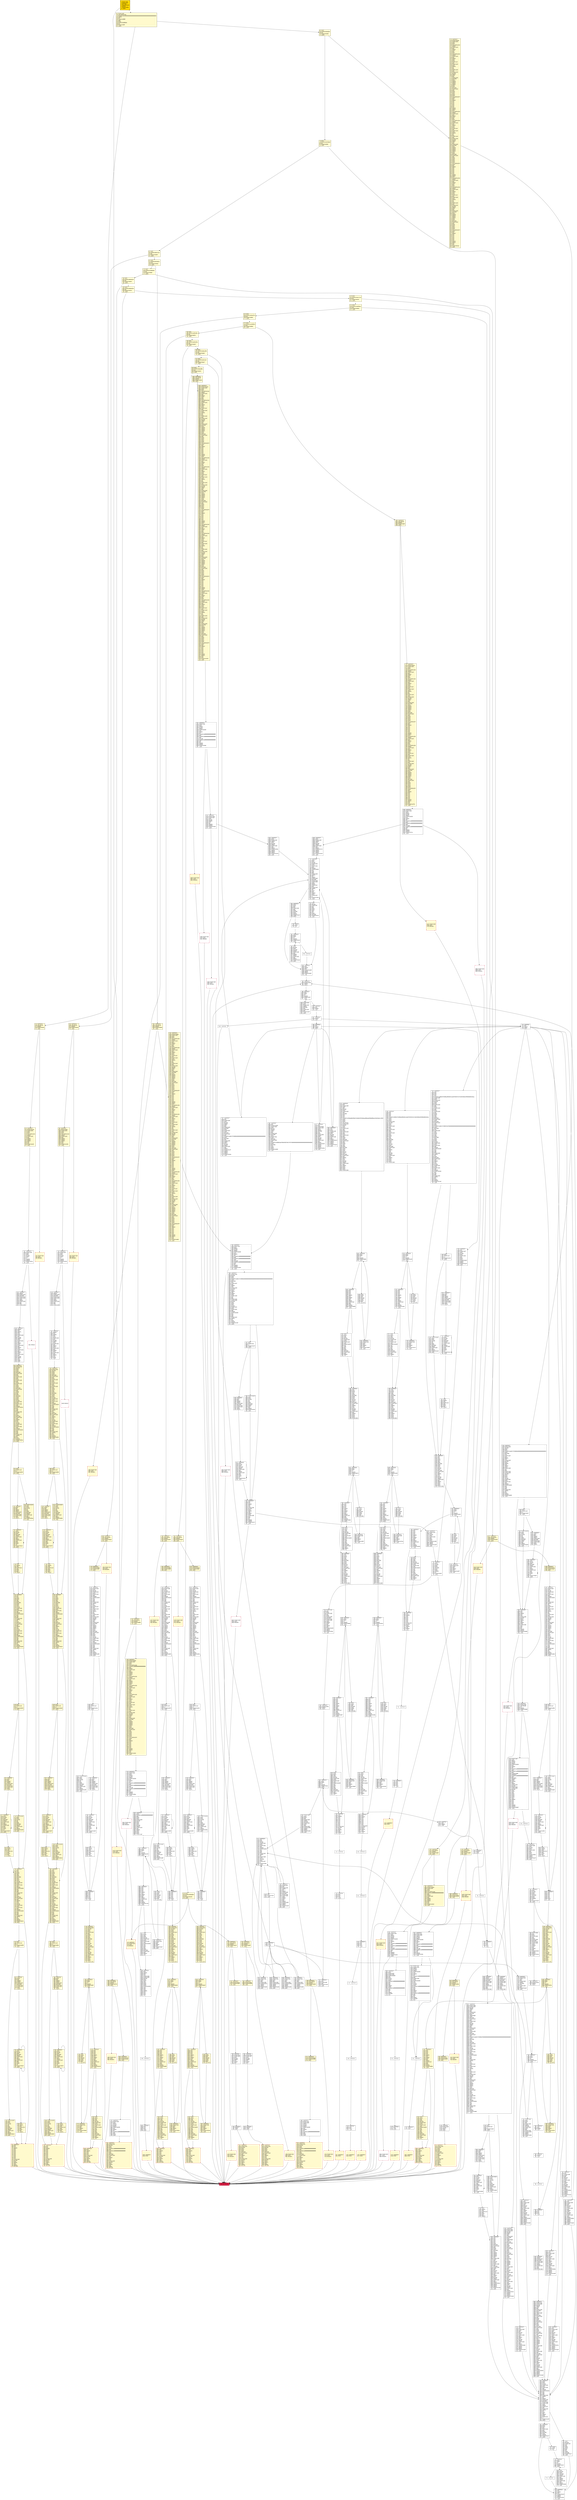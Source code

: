 digraph G {
bgcolor=transparent rankdir=UD;
node [shape=box style=filled color=black fillcolor=white fontname=arial fontcolor=black];
217 [label="217: DUP1\l218: PUSH4 0xdc0c1a27\l223: EQ\l224: PUSH2 0x0ae7\l227: JUMPI\l" fillcolor=lemonchiffon ];
707 [label="707: JUMPDEST\l708: POP\l709: POP\l710: SWAP9\l711: POP\l712: POP\l713: POP\l714: POP\l715: POP\l716: POP\l717: POP\l718: POP\l719: POP\l720: PUSH1 0x40\l722: MLOAD\l723: DUP1\l724: SWAP2\l725: SUB\l726: SWAP1\l727: RETURN\l" fillcolor=lemonchiffon shape=Msquare color=crimson ];
1803 [label="1803: DUP1\l1804: DUP3\l1805: SUB\l1806: DUP1\l1807: MLOAD\l1808: PUSH1 0x01\l1810: DUP4\l1811: PUSH1 0x20\l1813: SUB\l1814: PUSH2 0x0100\l1817: EXP\l1818: SUB\l1819: NOT\l1820: AND\l1821: DUP2\l1822: MSTORE\l1823: PUSH1 0x20\l1825: ADD\l1826: SWAP2\l1827: POP\l" fillcolor=lemonchiffon ];
4874 [label="4874: DUP1\l4875: DUP3\l4876: SUB\l4877: DUP1\l4878: MLOAD\l4879: PUSH1 0x01\l4881: DUP4\l4882: PUSH1 0x20\l4884: SUB\l4885: PUSH2 0x0100\l4888: EXP\l4889: SUB\l4890: NOT\l4891: AND\l4892: DUP2\l4893: MSTORE\l4894: PUSH1 0x20\l4896: ADD\l4897: SWAP2\l4898: POP\l" ];
5027 [label="5027: JUMPDEST\l5028: PUSH1 0x01\l5030: PUSH1 0x00\l5032: SWAP1\l5033: SLOAD\l5034: SWAP1\l5035: PUSH2 0x0100\l5038: EXP\l5039: SWAP1\l5040: DIV\l5041: PUSH20 0xffffffffffffffffffffffffffffffffffffffff\l5062: AND\l5063: PUSH20 0xffffffffffffffffffffffffffffffffffffffff\l5084: AND\l5085: CALLER\l5086: PUSH20 0xffffffffffffffffffffffffffffffffffffffff\l5107: AND\l5108: EQ\l5109: ISZERO\l5110: PUSH2 0x145c\l5113: JUMPI\l" ];
6821 [label="6821: JUMPDEST\l6822: PUSH1 0x80\l6824: PUSH1 0x40\l6826: MLOAD\l6827: SWAP1\l6828: DUP2\l6829: ADD\l6830: PUSH1 0x40\l6832: MSTORE\l6833: DUP1\l6834: TIMESTAMP\l6835: DUP2\l6836: MSTORE\l6837: PUSH1 0x20\l6839: ADD\l6840: PUSH1 0x40\l6842: DUP1\l6843: MLOAD\l6844: SWAP1\l6845: DUP2\l6846: ADD\l6847: PUSH1 0x40\l6849: MSTORE\l6850: DUP1\l6851: PUSH1 0x08\l6853: DUP2\l6854: MSTORE\l6855: PUSH1 0x20\l6857: ADD\l6858: PUSH32 0x4d61727269616765000000000000000000000000000000000000000000000000\l6891: DUP2\l6892: MSTORE\l6893: POP\l6894: DUP2\l6895: MSTORE\l6896: PUSH1 0x20\l6898: ADD\l6899: PUSH1 0x06\l6901: DUP1\l6902: SLOAD\l6903: PUSH1 0x01\l6905: DUP2\l6906: PUSH1 0x01\l6908: AND\l6909: ISZERO\l6910: PUSH2 0x0100\l6913: MUL\l6914: SUB\l6915: AND\l6916: PUSH1 0x02\l6918: SWAP1\l6919: DIV\l6920: DUP1\l6921: PUSH1 0x1f\l6923: ADD\l6924: PUSH1 0x20\l6926: DUP1\l6927: SWAP2\l6928: DIV\l6929: MUL\l6930: PUSH1 0x20\l6932: ADD\l6933: PUSH1 0x40\l6935: MLOAD\l6936: SWAP1\l6937: DUP2\l6938: ADD\l6939: PUSH1 0x40\l6941: MSTORE\l6942: DUP1\l6943: SWAP3\l6944: SWAP2\l6945: SWAP1\l6946: DUP2\l6947: DUP2\l6948: MSTORE\l6949: PUSH1 0x20\l6951: ADD\l6952: DUP3\l6953: DUP1\l6954: SLOAD\l6955: PUSH1 0x01\l6957: DUP2\l6958: PUSH1 0x01\l6960: AND\l6961: ISZERO\l6962: PUSH2 0x0100\l6965: MUL\l6966: SUB\l6967: AND\l6968: PUSH1 0x02\l6970: SWAP1\l6971: DIV\l6972: DUP1\l6973: ISZERO\l6974: PUSH2 0x1b88\l6977: JUMPI\l" ];
7880 [label="7880: JUMPDEST\l" ];
1718 [label="1718: JUMPDEST\l1719: PUSH1 0x40\l1721: MLOAD\l1722: DUP1\l1723: DUP1\l1724: PUSH1 0x20\l1726: ADD\l1727: DUP3\l1728: DUP2\l1729: SUB\l1730: DUP3\l1731: MSTORE\l1732: DUP4\l1733: DUP2\l1734: DUP2\l1735: MLOAD\l1736: DUP2\l1737: MSTORE\l1738: PUSH1 0x20\l1740: ADD\l1741: SWAP2\l1742: POP\l1743: DUP1\l1744: MLOAD\l1745: SWAP1\l1746: PUSH1 0x20\l1748: ADD\l1749: SWAP1\l1750: DUP1\l1751: DUP4\l1752: DUP4\l1753: PUSH1 0x00\l" fillcolor=lemonchiffon ];
7894 [label="7894: JUMPDEST\l7895: POP\l7896: SWAP1\l7897: JUMP\l" ];
8114 [label="8114: JUMPDEST\l8115: SWAP1\l8116: JUMP\l" ];
6418 [label="6418: JUMPDEST\l6419: DUP3\l6420: ADD\l6421: SWAP2\l6422: SWAP1\l6423: PUSH1 0x00\l6425: MSTORE\l6426: PUSH1 0x20\l6428: PUSH1 0x00\l6430: SHA3\l6431: SWAP1\l" ];
6056 [label="6056: PUSH1 0x00\l6058: DUP1\l6059: REVERT\l" shape=Msquare color=crimson ];
3351 [label="3351: JUMPDEST\l3352: DUP3\l3353: ADD\l3354: SWAP2\l3355: SWAP1\l3356: PUSH1 0x00\l3358: MSTORE\l3359: PUSH1 0x20\l3361: PUSH1 0x00\l3363: SHA3\l3364: SWAP1\l" ];
567 [label="567: DUP3\l568: SWAP1\l569: SUB\l570: PUSH1 0x1f\l572: AND\l573: DUP3\l574: ADD\l575: SWAP2\l" fillcolor=lemonchiffon ];
7734 [label="7734: PUSH1 0x04\l7736: MUL\l7737: DUP2\l7738: PUSH1 0x04\l7740: MUL\l7741: DUP4\l7742: PUSH1 0x00\l7744: MSTORE\l7745: PUSH1 0x20\l7747: PUSH1 0x00\l7749: SHA3\l7750: SWAP2\l7751: DUP3\l7752: ADD\l7753: SWAP2\l7754: ADD\l7755: PUSH2 0x1e54\l7758: SWAP2\l7759: SWAP1\l7760: PUSH2 0x1f5e\l7763: JUMP\l" ];
151 [label="151: DUP1\l152: PUSH4 0xa6f9dae1\l157: EQ\l158: PUSH2 0x0816\l161: JUMPI\l" fillcolor=lemonchiffon ];
1402 [label="1402: JUMPDEST\l1403: DUP2\l1404: SLOAD\l1405: DUP2\l1406: MSTORE\l1407: SWAP1\l1408: PUSH1 0x01\l1410: ADD\l1411: SWAP1\l1412: PUSH1 0x20\l1414: ADD\l1415: DUP1\l1416: DUP4\l1417: GT\l1418: PUSH2 0x057a\l1421: JUMPI\l" fillcolor=lemonchiffon ];
1458 [label="1458: PUSH1 0x00\l1460: DUP1\l1461: REVERT\l" fillcolor=lemonchiffon shape=Msquare color=crimson ];
4723 [label="4723: JUMPDEST\l4724: DUP4\l4725: DUP2\l4726: LT\l4727: ISZERO\l4728: PUSH2 0x128f\l4731: JUMPI\l" ];
951 [label="951: PUSH1 0x00\l953: DUP1\l954: REVERT\l" fillcolor=lemonchiffon shape=Msquare color=crimson ];
1861 [label="1861: JUMPDEST\l1862: PUSH1 0x40\l1864: MLOAD\l1865: DUP1\l1866: DUP3\l1867: PUSH20 0xffffffffffffffffffffffffffffffffffffffff\l1888: AND\l1889: PUSH20 0xffffffffffffffffffffffffffffffffffffffff\l1910: AND\l1911: DUP2\l1912: MSTORE\l1913: PUSH1 0x20\l1915: ADD\l1916: SWAP2\l1917: POP\l1918: POP\l1919: PUSH1 0x40\l1921: MLOAD\l1922: DUP1\l1923: SWAP2\l1924: SUB\l1925: SWAP1\l1926: RETURN\l" fillcolor=lemonchiffon shape=Msquare color=crimson ];
5659 [label="5659: JUMPDEST\l5660: DUP1\l5661: PUSH1 0x01\l5663: PUSH1 0x00\l5665: PUSH2 0x0100\l5668: EXP\l5669: DUP2\l5670: SLOAD\l5671: DUP2\l5672: PUSH20 0xffffffffffffffffffffffffffffffffffffffff\l5693: MUL\l5694: NOT\l5695: AND\l5696: SWAP1\l5697: DUP4\l5698: PUSH20 0xffffffffffffffffffffffffffffffffffffffff\l5719: AND\l5720: MUL\l5721: OR\l5722: SWAP1\l5723: SSTORE\l5724: POP\l" ];
6521 [label="6521: JUMPDEST\l6522: PUSH1 0x00\l6524: DUP1\l6525: SWAP1\l6526: SLOAD\l6527: SWAP1\l6528: PUSH2 0x0100\l6531: EXP\l6532: SWAP1\l6533: DIV\l6534: PUSH20 0xffffffffffffffffffffffffffffffffffffffff\l6555: AND\l6556: PUSH20 0xffffffffffffffffffffffffffffffffffffffff\l6577: AND\l6578: CALLER\l6579: PUSH20 0xffffffffffffffffffffffffffffffffffffffff\l6600: AND\l6601: EQ\l6602: ISZERO\l6603: ISZERO\l6604: PUSH2 0x19d4\l6607: JUMPI\l" ];
5911 [label="5911: DUP1\l5912: DUP3\l5913: SUB\l5914: DUP1\l5915: MLOAD\l5916: PUSH1 0x01\l5918: DUP4\l5919: PUSH1 0x20\l5921: SUB\l5922: PUSH2 0x0100\l5925: EXP\l5926: SUB\l5927: NOT\l5928: AND\l5929: DUP2\l5930: MSTORE\l5931: PUSH1 0x20\l5933: ADD\l5934: SWAP2\l5935: POP\l" ];
7431 [label="7431: JUMPDEST\l7432: DUP4\l7433: DUP2\l7434: LT\l7435: ISZERO\l7436: PUSH2 0x1d23\l7439: JUMPI\l" ];
6707 [label="6707: JUMPDEST\l6708: POP\l6709: PUSH1 0x40\l6711: DUP1\l6712: MLOAD\l6713: SWAP1\l6714: DUP2\l6715: ADD\l6716: PUSH1 0x40\l6718: MSTORE\l6719: DUP1\l6720: PUSH1 0x07\l6722: DUP2\l6723: MSTORE\l6724: PUSH1 0x20\l6726: ADD\l6727: PUSH32 0x4d61727269656400000000000000000000000000000000000000000000000000\l6760: DUP2\l6761: MSTORE\l6762: POP\l6763: PUSH1 0x05\l6765: SWAP1\l6766: DUP1\l6767: MLOAD\l6768: SWAP1\l6769: PUSH1 0x20\l6771: ADD\l6772: SWAP1\l6773: PUSH2 0x1a7f\l6776: SWAP3\l6777: SWAP2\l6778: SWAP1\l6779: PUSH2 0x1e5a\l6782: JUMP\l" ];
7528 [label="7528: JUMPDEST\l7529: PUSH1 0x00\l7531: PUSH1 0x08\l7533: DUP1\l7534: SLOAD\l7535: SWAP1\l7536: POP\l7537: SWAP1\l7538: POP\l" ];
4403 [label="4403: JUMPDEST\l4404: DUP3\l4405: ADD\l4406: SWAP2\l4407: SWAP1\l4408: PUSH1 0x00\l4410: MSTORE\l4411: PUSH1 0x20\l4413: PUSH1 0x00\l4415: SHA3\l4416: SWAP1\l" ];
6391 [label="6391: DUP1\l6392: PUSH1 0x1f\l6394: LT\l6395: PUSH2 0x1912\l6398: JUMPI\l" ];
6507 [label="6507: JUMPDEST\l6508: PUSH1 0x00\l6510: PUSH1 0x07\l6512: DUP1\l6513: SLOAD\l6514: SWAP1\l6515: POP\l6516: SWAP1\l6517: POP\l" ];
3872 [label="3872: DUP1\l3873: DUP3\l3874: SUB\l3875: DUP1\l3876: MLOAD\l3877: PUSH1 0x01\l3879: DUP4\l3880: PUSH1 0x20\l3882: SUB\l3883: PUSH2 0x0100\l3886: EXP\l3887: SUB\l3888: NOT\l3889: AND\l3890: DUP2\l3891: MSTORE\l3892: PUSH1 0x20\l3894: ADD\l3895: SWAP2\l3896: POP\l" ];
1300 [label="1300: JUMPDEST\l1301: POP\l1302: POP\l1303: DUP5\l1304: DUP2\l1305: SUB\l1306: DUP3\l1307: MSTORE\l1308: DUP6\l1309: DUP2\l1310: DUP2\l1311: SLOAD\l1312: PUSH1 0x01\l1314: DUP2\l1315: PUSH1 0x01\l1317: AND\l1318: ISZERO\l1319: PUSH2 0x0100\l1322: MUL\l1323: SUB\l1324: AND\l1325: PUSH1 0x02\l1327: SWAP1\l1328: DIV\l1329: DUP2\l1330: MSTORE\l1331: PUSH1 0x20\l1333: ADD\l1334: SWAP2\l1335: POP\l1336: DUP1\l1337: SLOAD\l1338: PUSH1 0x01\l1340: DUP2\l1341: PUSH1 0x01\l1343: AND\l1344: ISZERO\l1345: PUSH2 0x0100\l1348: MUL\l1349: SUB\l1350: AND\l1351: PUSH1 0x02\l1353: SWAP1\l1354: DIV\l1355: DUP1\l1356: ISZERO\l1357: PUSH2 0x0597\l1360: JUMPI\l" fillcolor=lemonchiffon ];
4286 [label="4286: JUMPDEST\l4287: PUSH1 0x40\l4289: MLOAD\l4290: DUP1\l4291: DUP1\l4292: PUSH32 0x4d61727269656400000000000000000000000000000000000000000000000000\l4325: DUP2\l4326: MSTORE\l4327: POP\l4328: PUSH1 0x07\l4330: ADD\l4331: SWAP1\l4332: POP\l4333: PUSH1 0x40\l4335: MLOAD\l4336: DUP1\l4337: SWAP2\l4338: SUB\l4339: SWAP1\l4340: SHA3\l4341: PUSH1 0x00\l4343: NOT\l4344: AND\l4345: PUSH1 0x05\l4347: PUSH1 0x40\l4349: MLOAD\l4350: DUP1\l4351: DUP3\l4352: DUP1\l4353: SLOAD\l4354: PUSH1 0x01\l4356: DUP2\l4357: PUSH1 0x01\l4359: AND\l4360: ISZERO\l4361: PUSH2 0x0100\l4364: MUL\l4365: SUB\l4366: AND\l4367: PUSH1 0x02\l4369: SWAP1\l4370: DIV\l4371: DUP1\l4372: ISZERO\l4373: PUSH2 0x1155\l4376: JUMPI\l" ];
7522 [label="7522: JUMPDEST\l7523: POP\l7524: POP\l7525: POP\l7526: POP\l7527: JUMP\l" ];
129 [label="129: DUP1\l130: PUSH4 0x8da5cb5b\l135: EQ\l136: PUSH2 0x0732\l139: JUMPI\l" fillcolor=lemonchiffon ];
1934 [label="1934: PUSH1 0x00\l1936: DUP1\l1937: REVERT\l" fillcolor=lemonchiffon shape=Msquare color=crimson ];
5729 [label="5729: JUMPDEST\l5730: PUSH1 0x00\l5732: DUP1\l5733: SWAP1\l5734: SLOAD\l5735: SWAP1\l5736: PUSH2 0x0100\l5739: EXP\l5740: SWAP1\l5741: DIV\l5742: PUSH20 0xffffffffffffffffffffffffffffffffffffffff\l5763: AND\l5764: PUSH20 0xffffffffffffffffffffffffffffffffffffffff\l5785: AND\l5786: CALLER\l5787: PUSH20 0xffffffffffffffffffffffffffffffffffffffff\l5808: AND\l5809: EQ\l5810: ISZERO\l5811: ISZERO\l5812: PUSH2 0x16bc\l5815: JUMPI\l" ];
6241 [label="6241: PUSH2 0x0100\l6244: DUP1\l6245: DUP4\l6246: SLOAD\l6247: DIV\l6248: MUL\l6249: DUP4\l6250: MSTORE\l6251: SWAP2\l6252: PUSH1 0x20\l6254: ADD\l6255: SWAP2\l6256: PUSH2 0x189f\l6259: JUMP\l" ];
7913 [label="7913: PUSH1 0x00\l7915: DUP1\l7916: DUP3\l7917: ADD\l7918: PUSH1 0x00\l7920: SWAP1\l7921: SSTORE\l7922: PUSH1 0x01\l7924: DUP3\l7925: ADD\l7926: PUSH1 0x00\l7928: PUSH2 0x1f01\l7931: SWAP2\l7932: SWAP1\l7933: PUSH2 0x1fb5\l7936: JUMP\l" ];
4740 [label="4740: JUMPDEST\l4741: PUSH1 0x20\l4743: DUP2\l4744: ADD\l4745: SWAP1\l4746: POP\l4747: PUSH2 0x1273\l4750: JUMP\l" ];
4854 [label="4854: JUMPDEST\l4855: POP\l4856: POP\l4857: POP\l4858: POP\l4859: SWAP1\l4860: POP\l4861: SWAP1\l4862: DUP2\l4863: ADD\l4864: SWAP1\l4865: PUSH1 0x1f\l4867: AND\l4868: DUP1\l4869: ISZERO\l4870: PUSH2 0x1323\l4873: JUMPI\l" ];
514 [label="514: PUSH2 0x0100\l517: DUP1\l518: DUP4\l519: SLOAD\l520: DIV\l521: MUL\l522: DUP4\l523: MSTORE\l524: SWAP2\l525: PUSH1 0x20\l527: ADD\l528: SWAP2\l529: PUSH2 0x0240\l532: JUMP\l" fillcolor=lemonchiffon ];
5863 [label="5863: JUMPDEST\l5864: DUP4\l5865: DUP2\l5866: LT\l5867: ISZERO\l5868: PUSH2 0x1703\l5871: JUMPI\l" ];
7134 [label="7134: JUMPDEST\l7135: POP\l7136: PUSH1 0x60\l7138: DUP3\l7139: ADD\l7140: MLOAD\l7141: DUP2\l7142: PUSH1 0x03\l7144: ADD\l7145: SWAP1\l7146: DUP1\l7147: MLOAD\l7148: SWAP1\l7149: PUSH1 0x20\l7151: ADD\l7152: SWAP1\l7153: PUSH2 0x1bfb\l7156: SWAP3\l7157: SWAP2\l7158: SWAP1\l7159: PUSH2 0x1da8\l7162: JUMP\l" ];
2485 [label="2485: DUP1\l2486: DUP3\l2487: ADD\l2488: MLOAD\l2489: DUP2\l2490: DUP5\l2491: ADD\l2492: MSTORE\l" fillcolor=lemonchiffon ];
4929 [label="4929: JUMPDEST\l4930: DUP4\l4931: DUP2\l4932: LT\l4933: ISZERO\l4934: PUSH2 0x135d\l4937: JUMPI\l" ];
2619 [label="2619: JUMPDEST\l2620: DUP4\l2621: DUP2\l2622: LT\l2623: ISZERO\l2624: PUSH2 0x0a57\l2627: JUMPI\l" fillcolor=lemonchiffon ];
942 [label="942: JUMPDEST\l943: STOP\l" fillcolor=lemonchiffon shape=Msquare color=crimson ];
7479 [label="7479: DUP1\l7480: DUP3\l7481: SUB\l7482: DUP1\l7483: MLOAD\l7484: PUSH1 0x01\l7486: DUP4\l7487: PUSH1 0x20\l7489: SUB\l7490: PUSH2 0x0100\l7493: EXP\l7494: SUB\l7495: NOT\l7496: AND\l7497: DUP2\l7498: MSTORE\l7499: PUSH1 0x20\l7501: ADD\l7502: SWAP2\l7503: POP\l" ];
7937 [label="7937: JUMPDEST\l7938: PUSH1 0x02\l7940: DUP3\l7941: ADD\l7942: PUSH1 0x00\l7944: PUSH2 0x1f11\l7947: SWAP2\l7948: SWAP1\l7949: PUSH2 0x1fb5\l7952: JUMP\l" ];
1938 [label="1938: JUMPDEST\l1939: PUSH2 0x079a\l1942: PUSH2 0x1522\l1945: JUMP\l" fillcolor=lemonchiffon ];
678 [label="678: JUMPDEST\l679: DUP2\l680: SLOAD\l681: DUP2\l682: MSTORE\l683: SWAP1\l684: PUSH1 0x01\l686: ADD\l687: SWAP1\l688: PUSH1 0x20\l690: ADD\l691: DUP1\l692: DUP4\l693: GT\l694: PUSH2 0x02a6\l697: JUMPI\l" fillcolor=lemonchiffon ];
992 [label="992: PUSH1 0x00\l994: DUP1\l995: REVERT\l" fillcolor=lemonchiffon shape=Msquare color=crimson ];
4039 [label="4039: DUP1\l4040: DUP3\l4041: ADD\l4042: MLOAD\l4043: DUP2\l4044: DUP5\l4045: ADD\l4046: MSTORE\l" ];
6628 [label="6628: PUSH1 0x00\l6630: DUP1\l6631: REVERT\l" shape=Msquare color=crimson ];
7005 [label="7005: JUMPDEST\l7006: DUP3\l7007: ADD\l7008: SWAP2\l7009: SWAP1\l7010: PUSH1 0x00\l7012: MSTORE\l7013: PUSH1 0x20\l7015: PUSH1 0x00\l7017: SHA3\l7018: SWAP1\l" ];
1927 [label="1927: JUMPDEST\l1928: CALLVALUE\l1929: ISZERO\l1930: PUSH2 0x0792\l1933: JUMPI\l" fillcolor=lemonchiffon ];
1992 [label="1992: DUP1\l1993: DUP3\l1994: ADD\l1995: MLOAD\l1996: DUP2\l1997: DUP5\l1998: ADD\l1999: MSTORE\l" fillcolor=lemonchiffon ];
6149 [label="6149: JUMPDEST\l6150: POP\l6151: POP\l6152: JUMP\l" ];
7504 [label="7504: JUMPDEST\l7505: POP\l7506: SWAP6\l7507: POP\l7508: POP\l7509: POP\l7510: POP\l7511: POP\l7512: POP\l7513: PUSH1 0x40\l7515: MLOAD\l7516: DUP1\l7517: SWAP2\l7518: SUB\l7519: SWAP1\l7520: LOG1\l" ];
1099 [label="1099: DUP1\l1100: PUSH1 0x1f\l1102: LT\l1103: PUSH2 0x0466\l1106: JUMPI\l" fillcolor=lemonchiffon ];
8150 [label="8150: POP\l8151: PUSH2 0x1ffa\l8154: JUMP\l" ];
1783 [label="1783: JUMPDEST\l1784: POP\l1785: POP\l1786: POP\l1787: POP\l1788: SWAP1\l1789: POP\l1790: SWAP1\l1791: DUP2\l1792: ADD\l1793: SWAP1\l1794: PUSH1 0x1f\l1796: AND\l1797: DUP1\l1798: ISZERO\l1799: PUSH2 0x0724\l1802: JUMPI\l" fillcolor=lemonchiffon ];
8155 [label="8155: JUMPDEST\l8156: PUSH1 0x1f\l8158: ADD\l8159: PUSH1 0x20\l8161: SWAP1\l8162: DIV\l8163: SWAP1\l8164: PUSH1 0x00\l8166: MSTORE\l8167: PUSH1 0x20\l8169: PUSH1 0x00\l8171: SHA3\l8172: SWAP1\l8173: DUP2\l8174: ADD\l8175: SWAP1\l8176: PUSH2 0x1ff9\l8179: SWAP2\l8180: SWAP1\l8181: PUSH2 0x1f39\l8184: JUMP\l" ];
7592 [label="7592: JUMPDEST\l7593: DUP3\l7594: DUP1\l7595: SLOAD\l7596: PUSH1 0x01\l7598: DUP2\l7599: PUSH1 0x01\l7601: AND\l7602: ISZERO\l7603: PUSH2 0x0100\l7606: MUL\l7607: SUB\l7608: AND\l7609: PUSH1 0x02\l7611: SWAP1\l7612: DIV\l7613: SWAP1\l7614: PUSH1 0x00\l7616: MSTORE\l7617: PUSH1 0x20\l7619: PUSH1 0x00\l7621: SHA3\l7622: SWAP1\l7623: PUSH1 0x1f\l7625: ADD\l7626: PUSH1 0x20\l7628: SWAP1\l7629: DIV\l7630: DUP2\l7631: ADD\l7632: SWAP3\l7633: DUP3\l7634: PUSH1 0x1f\l7636: LT\l7637: PUSH2 0x1de9\l7640: JUMPI\l" ];
3927 [label="3927: JUMPDEST\l3928: DUP4\l3929: DUP2\l3930: LT\l3931: ISZERO\l3932: PUSH2 0x0f73\l3935: JUMPI\l" ];
6311 [label="6311: JUMPDEST\l6312: PUSH1 0x05\l6314: DUP1\l6315: SLOAD\l6316: PUSH1 0x01\l6318: DUP2\l6319: PUSH1 0x01\l6321: AND\l6322: ISZERO\l6323: PUSH2 0x0100\l6326: MUL\l6327: SUB\l6328: AND\l6329: PUSH1 0x02\l6331: SWAP1\l6332: DIV\l6333: DUP1\l6334: PUSH1 0x1f\l6336: ADD\l6337: PUSH1 0x20\l6339: DUP1\l6340: SWAP2\l6341: DIV\l6342: MUL\l6343: PUSH1 0x20\l6345: ADD\l6346: PUSH1 0x40\l6348: MLOAD\l6349: SWAP1\l6350: DUP2\l6351: ADD\l6352: PUSH1 0x40\l6354: MSTORE\l6355: DUP1\l6356: SWAP3\l6357: SWAP2\l6358: SWAP1\l6359: DUP2\l6360: DUP2\l6361: MSTORE\l6362: PUSH1 0x20\l6364: ADD\l6365: DUP3\l6366: DUP1\l6367: SLOAD\l6368: PUSH1 0x01\l6370: DUP2\l6371: PUSH1 0x01\l6373: AND\l6374: ISZERO\l6375: PUSH2 0x0100\l6378: MUL\l6379: SUB\l6380: AND\l6381: PUSH1 0x02\l6383: SWAP1\l6384: DIV\l6385: DUP1\l6386: ISZERO\l6387: PUSH2 0x193d\l6390: JUMPI\l" ];
7400 [label="7400: JUMPDEST\l7401: POP\l7402: POP\l7403: DUP5\l7404: DUP2\l7405: SUB\l7406: DUP3\l7407: MSTORE\l7408: DUP6\l7409: DUP2\l7410: DUP2\l7411: MLOAD\l7412: DUP2\l7413: MSTORE\l7414: PUSH1 0x20\l7416: ADD\l7417: SWAP2\l7418: POP\l7419: DUP1\l7420: MLOAD\l7421: SWAP1\l7422: PUSH1 0x20\l7424: ADD\l7425: SWAP1\l7426: DUP1\l7427: DUP4\l7428: DUP4\l7429: PUSH1 0x00\l" ];
5215 [label="5215: JUMPDEST\l5216: PUSH1 0x03\l5218: DUP1\l5219: SLOAD\l5220: PUSH1 0x01\l5222: DUP2\l5223: PUSH1 0x01\l5225: AND\l5226: ISZERO\l5227: PUSH2 0x0100\l5230: MUL\l5231: SUB\l5232: AND\l5233: PUSH1 0x02\l5235: SWAP1\l5236: DIV\l5237: DUP1\l5238: PUSH1 0x1f\l5240: ADD\l5241: PUSH1 0x20\l5243: DUP1\l5244: SWAP2\l5245: DIV\l5246: MUL\l5247: PUSH1 0x20\l5249: ADD\l5250: PUSH1 0x40\l5252: MLOAD\l5253: SWAP1\l5254: DUP2\l5255: ADD\l5256: PUSH1 0x40\l5258: MSTORE\l5259: DUP1\l5260: SWAP3\l5261: SWAP2\l5262: SWAP1\l5263: DUP2\l5264: DUP2\l5265: MSTORE\l5266: PUSH1 0x20\l5268: ADD\l5269: DUP3\l5270: DUP1\l5271: SLOAD\l5272: PUSH1 0x01\l5274: DUP2\l5275: PUSH1 0x01\l5277: AND\l5278: ISZERO\l5279: PUSH2 0x0100\l5282: MUL\l5283: SUB\l5284: AND\l5285: PUSH1 0x02\l5287: SWAP1\l5288: DIV\l5289: DUP1\l5290: ISZERO\l5291: PUSH2 0x14f5\l5294: JUMPI\l" ];
4580 [label="4580: JUMPDEST\l4581: POP\l4582: PUSH1 0x40\l4584: DUP3\l4585: ADD\l4586: MLOAD\l4587: DUP2\l4588: PUSH1 0x02\l4590: ADD\l4591: SWAP1\l4592: DUP1\l4593: MLOAD\l4594: SWAP1\l4595: PUSH1 0x20\l4597: ADD\l4598: SWAP1\l4599: PUSH2 0x1201\l4602: SWAP3\l4603: SWAP2\l4604: SWAP1\l4605: PUSH2 0x1da8\l4608: JUMP\l" ];
6082 [label="6082: JUMPDEST\l6083: POP\l6084: PUSH2 0x1803\l6087: PUSH1 0x40\l6089: DUP1\l6090: MLOAD\l6091: SWAP1\l6092: DUP2\l6093: ADD\l6094: PUSH1 0x40\l6096: MSTORE\l6097: DUP1\l6098: PUSH1 0x0e\l6100: DUP2\l6101: MSTORE\l6102: PUSH1 0x20\l6104: ADD\l6105: PUSH32 0x4368616e67656420537461747573000000000000000000000000000000000000\l6138: DUP2\l6139: MSTORE\l6140: POP\l6141: DUP4\l6142: DUP4\l6143: PUSH2 0x1063\l6146: JUMP\l" ];
2706 [label="2706: JUMPDEST\l2707: CALLVALUE\l2708: ISZERO\l2709: PUSH2 0x0a9d\l2712: JUMPI\l" fillcolor=lemonchiffon ];
4134 [label="4134: JUMPDEST\l4135: PUSH1 0x07\l4137: DUP2\l4138: DUP2\l4139: SLOAD\l4140: DUP2\l4141: LT\l4142: ISZERO\l4143: ISZERO\l4144: PUSH2 0x1035\l4147: JUMPI\l" ];
5213 [label="5213: JUMPDEST\l5214: JUMP\l" ];
2549 [label="2549: JUMPDEST\l2550: POP\l2551: SWAP3\l2552: POP\l2553: POP\l2554: POP\l2555: PUSH1 0x40\l2557: MLOAD\l2558: DUP1\l2559: SWAP2\l2560: SUB\l2561: SWAP1\l2562: RETURN\l" fillcolor=lemonchiffon shape=Msquare color=crimson ];
7999 [label="7999: JUMPDEST\l8000: DUP1\l8001: DUP3\l8002: GT\l8003: ISZERO\l8004: PUSH2 0x1f57\l8007: JUMPI\l" ];
963 [label="963: JUMPDEST\l964: PUSH1 0x40\l966: MLOAD\l967: DUP1\l968: DUP3\l969: DUP2\l970: MSTORE\l971: PUSH1 0x20\l973: ADD\l974: SWAP2\l975: POP\l976: POP\l977: PUSH1 0x40\l979: MLOAD\l980: DUP1\l981: SWAP2\l982: SUB\l983: SWAP1\l984: RETURN\l" fillcolor=lemonchiffon shape=Msquare color=crimson ];
6608 [label="6608: PUSH1 0x00\l6610: DUP1\l6611: REVERT\l" shape=Msquare color=crimson ];
3539 [label="3539: PUSH1 0x00\l3541: DUP1\l3542: REVERT\l" shape=Msquare color=crimson ];
5936 [label="5936: JUMPDEST\l5937: POP\l5938: SWAP2\l5939: POP\l5940: POP\l5941: PUSH1 0x00\l5943: PUSH1 0x40\l5945: MLOAD\l5946: DUP1\l5947: DUP4\l5948: SUB\l5949: DUP2\l5950: DUP6\l5951: DUP8\l5952: PUSH2 0x8796\l5955: GAS\l5956: SUB\l5957: CALL\l5958: SWAP3\l5959: POP\l5960: POP\l5961: POP\l5962: POP\l" ];
6677 [label="6677: JUMPDEST\l6678: POP\l6679: TIMESTAMP\l6680: PUSH1 0x04\l6682: DUP2\l6683: SWAP1\l6684: SSTORE\l6685: POP\l6686: DUP2\l6687: PUSH1 0x06\l6689: SWAP1\l6690: DUP1\l6691: MLOAD\l6692: SWAP1\l6693: PUSH1 0x20\l6695: ADD\l6696: SWAP1\l6697: PUSH2 0x1a33\l6700: SWAP3\l6701: SWAP2\l6702: SWAP1\l6703: PUSH2 0x1e5a\l6706: JUMP\l" ];
118 [label="118: DUP1\l119: PUSH4 0x8b35a244\l124: EQ\l125: PUSH2 0x06a3\l128: JUMPI\l" fillcolor=lemonchiffon ];
547 [label="547: JUMPDEST\l548: DUP2\l549: SLOAD\l550: DUP2\l551: MSTORE\l552: SWAP1\l553: PUSH1 0x01\l555: ADD\l556: SWAP1\l557: PUSH1 0x20\l559: ADD\l560: DUP1\l561: DUP4\l562: GT\l563: PUSH2 0x0223\l566: JUMPI\l" fillcolor=lemonchiffon ];
1388 [label="1388: JUMPDEST\l1389: DUP3\l1390: ADD\l1391: SWAP2\l1392: SWAP1\l1393: PUSH1 0x00\l1395: MSTORE\l1396: PUSH1 0x20\l1398: PUSH1 0x00\l1400: SHA3\l1401: SWAP1\l" fillcolor=lemonchiffon ];
2802 [label="2802: JUMPDEST\l2803: PUSH2 0x0afa\l2806: PUSH2 0x196b\l2809: JUMP\l" fillcolor=lemonchiffon ];
4030 [label="4030: JUMPDEST\l4031: DUP4\l4032: DUP2\l4033: LT\l4034: ISZERO\l4035: PUSH2 0x0fda\l4038: JUMPI\l" ];
4977 [label="4977: DUP1\l4978: DUP3\l4979: SUB\l4980: DUP1\l4981: MLOAD\l4982: PUSH1 0x01\l4984: DUP4\l4985: PUSH1 0x20\l4987: SUB\l4988: PUSH2 0x0100\l4991: EXP\l4992: SUB\l4993: NOT\l4994: AND\l4995: DUP2\l4996: MSTORE\l4997: PUSH1 0x20\l4999: ADD\l5000: SWAP2\l5001: POP\l" ];
7672 [label="7672: SWAP2\l7673: DUP3\l7674: ADD\l" ];
1169 [label="1169: JUMPDEST\l1170: POP\l1171: POP\l1172: DUP5\l1173: DUP2\l1174: SUB\l1175: DUP4\l1176: MSTORE\l1177: DUP7\l1178: DUP2\l1179: DUP2\l1180: SLOAD\l1181: PUSH1 0x01\l1183: DUP2\l1184: PUSH1 0x01\l1186: AND\l1187: ISZERO\l1188: PUSH2 0x0100\l1191: MUL\l1192: SUB\l1193: AND\l1194: PUSH1 0x02\l1196: SWAP1\l1197: DIV\l1198: DUP2\l1199: MSTORE\l1200: PUSH1 0x20\l1202: ADD\l1203: SWAP2\l1204: POP\l1205: DUP1\l1206: SLOAD\l1207: PUSH1 0x01\l1209: DUP2\l1210: PUSH1 0x01\l1212: AND\l1213: ISZERO\l1214: PUSH2 0x0100\l1217: MUL\l1218: SUB\l1219: AND\l1220: PUSH1 0x02\l1222: SWAP1\l1223: DIV\l1224: DUP1\l1225: ISZERO\l1226: PUSH2 0x0514\l1229: JUMPI\l" fillcolor=lemonchiffon ];
4466 [label="4466: JUMPDEST\l4467: PUSH1 0x07\l4469: DUP1\l4470: SLOAD\l4471: DUP1\l4472: PUSH1 0x01\l4474: ADD\l4475: DUP3\l4476: DUP2\l4477: PUSH2 0x1186\l4480: SWAP2\l4481: SWAP1\l4482: PUSH2 0x1e28\l4485: JUMP\l" ];
4638 [label="4638: JUMPDEST\l4639: POP\l4640: POP\l4641: POP\l4642: POP\l4643: PUSH32 0x380fc6701688aa99b3b52cafad974633221d7c5d5100d0a1f5f30b5b861b54aa\l4676: DUP4\l4677: DUP4\l4678: DUP4\l4679: PUSH1 0x40\l4681: MLOAD\l4682: DUP1\l4683: DUP1\l4684: PUSH1 0x20\l4686: ADD\l4687: DUP1\l4688: PUSH1 0x20\l4690: ADD\l4691: DUP1\l4692: PUSH1 0x20\l4694: ADD\l4695: DUP5\l4696: DUP2\l4697: SUB\l4698: DUP5\l4699: MSTORE\l4700: DUP8\l4701: DUP2\l4702: DUP2\l4703: MLOAD\l4704: DUP2\l4705: MSTORE\l4706: PUSH1 0x20\l4708: ADD\l4709: SWAP2\l4710: POP\l4711: DUP1\l4712: MLOAD\l4713: SWAP1\l4714: PUSH1 0x20\l4716: ADD\l4717: SWAP1\l4718: DUP1\l4719: DUP4\l4720: DUP4\l4721: PUSH1 0x00\l" ];
7338 [label="7338: PUSH2 0x0100\l7341: DUP1\l7342: DUP4\l7343: SLOAD\l7344: DIV\l7345: MUL\l7346: DUP4\l7347: MSTORE\l7348: SWAP2\l7349: PUSH1 0x20\l7351: ADD\l7352: SWAP2\l7353: PUSH2 0x1ce8\l7356: JUMP\l" ];
698 [label="698: DUP3\l699: SWAP1\l700: SUB\l701: PUSH1 0x1f\l703: AND\l704: DUP3\l705: ADD\l706: SWAP2\l" fillcolor=lemonchiffon ];
3126 [label="3126: JUMPDEST\l3127: CALLVALUE\l3128: ISZERO\l3129: PUSH2 0x0c41\l3132: JUMPI\l" fillcolor=lemonchiffon ];
1361 [label="1361: DUP1\l1362: PUSH1 0x1f\l1364: LT\l1365: PUSH2 0x056c\l1368: JUMPI\l" fillcolor=lemonchiffon ];
7990 [label="7990: JUMPDEST\l7991: SWAP1\l7992: JUMP\l" ];
4058 [label="4058: JUMPDEST\l4059: POP\l4060: POP\l4061: POP\l4062: POP\l4063: SWAP1\l4064: POP\l4065: SWAP1\l4066: DUP2\l4067: ADD\l4068: SWAP1\l4069: PUSH1 0x1f\l4071: AND\l4072: DUP1\l4073: ISZERO\l4074: PUSH2 0x1007\l4077: JUMPI\l" ];
6783 [label="6783: JUMPDEST\l6784: POP\l6785: PUSH1 0x07\l6787: DUP1\l6788: SLOAD\l6789: DUP1\l6790: PUSH1 0x01\l6792: ADD\l6793: DUP3\l6794: DUP2\l6795: PUSH2 0x1a94\l6798: SWAP2\l6799: SWAP1\l6800: PUSH2 0x1e28\l6803: JUMP\l" ];
402 [label="402: JUMPDEST\l403: DUP3\l404: ADD\l405: SWAP2\l406: SWAP1\l407: PUSH1 0x00\l409: MSTORE\l410: PUSH1 0x20\l412: PUSH1 0x00\l414: SHA3\l415: SWAP1\l" fillcolor=lemonchiffon ];
6153 [label="6153: JUMPDEST\l6154: PUSH1 0x06\l6156: DUP1\l6157: SLOAD\l6158: PUSH1 0x01\l6160: DUP2\l6161: PUSH1 0x01\l6163: AND\l6164: ISZERO\l6165: PUSH2 0x0100\l6168: MUL\l6169: SUB\l6170: AND\l6171: PUSH1 0x02\l6173: SWAP1\l6174: DIV\l6175: DUP1\l6176: PUSH1 0x1f\l6178: ADD\l6179: PUSH1 0x20\l6181: DUP1\l6182: SWAP2\l6183: DIV\l6184: MUL\l6185: PUSH1 0x20\l6187: ADD\l6188: PUSH1 0x40\l6190: MLOAD\l6191: SWAP1\l6192: DUP2\l6193: ADD\l6194: PUSH1 0x40\l6196: MSTORE\l6197: DUP1\l6198: SWAP3\l6199: SWAP2\l6200: SWAP1\l6201: DUP2\l6202: DUP2\l6203: MSTORE\l6204: PUSH1 0x20\l6206: ADD\l6207: DUP3\l6208: DUP1\l6209: SLOAD\l6210: PUSH1 0x01\l6212: DUP2\l6213: PUSH1 0x01\l6215: AND\l6216: ISZERO\l6217: PUSH2 0x0100\l6220: MUL\l6221: SUB\l6222: AND\l6223: PUSH1 0x02\l6225: SWAP1\l6226: DIV\l6227: DUP1\l6228: ISZERO\l6229: PUSH2 0x189f\l6232: JUMPI\l" ];
4148 [label="4148: INVALID\l" shape=Msquare color=crimson ];
6432 [label="6432: JUMPDEST\l6433: DUP2\l6434: SLOAD\l6435: DUP2\l6436: MSTORE\l6437: SWAP1\l6438: PUSH1 0x01\l6440: ADD\l6441: SWAP1\l6442: PUSH1 0x20\l6444: ADD\l6445: DUP1\l6446: DUP4\l6447: GT\l6448: PUSH2 0x1920\l6451: JUMPI\l" ];
1018 [label="1018: JUMPDEST\l1019: PUSH1 0x40\l1021: MLOAD\l1022: DUP1\l1023: DUP6\l1024: DUP2\l1025: MSTORE\l1026: PUSH1 0x20\l1028: ADD\l1029: DUP1\l1030: PUSH1 0x20\l1032: ADD\l1033: DUP1\l1034: PUSH1 0x20\l1036: ADD\l1037: DUP1\l1038: PUSH1 0x20\l1040: ADD\l1041: DUP5\l1042: DUP2\l1043: SUB\l1044: DUP5\l1045: MSTORE\l1046: DUP8\l1047: DUP2\l1048: DUP2\l1049: SLOAD\l1050: PUSH1 0x01\l1052: DUP2\l1053: PUSH1 0x01\l1055: AND\l1056: ISZERO\l1057: PUSH2 0x0100\l1060: MUL\l1061: SUB\l1062: AND\l1063: PUSH1 0x02\l1065: SWAP1\l1066: DIV\l1067: DUP2\l1068: MSTORE\l1069: PUSH1 0x20\l1071: ADD\l1072: SWAP2\l1073: POP\l1074: DUP1\l1075: SLOAD\l1076: PUSH1 0x01\l1078: DUP2\l1079: PUSH1 0x01\l1081: AND\l1082: ISZERO\l1083: PUSH2 0x0100\l1086: MUL\l1087: SUB\l1088: AND\l1089: PUSH1 0x02\l1091: SWAP1\l1092: DIV\l1093: DUP1\l1094: ISZERO\l1095: PUSH2 0x0491\l1098: JUMPI\l" fillcolor=lemonchiffon ];
3975 [label="3975: DUP1\l3976: DUP3\l3977: SUB\l3978: DUP1\l3979: MLOAD\l3980: PUSH1 0x01\l3982: DUP4\l3983: PUSH1 0x20\l3985: SUB\l3986: PUSH2 0x0100\l3989: EXP\l3990: SUB\l3991: NOT\l3992: AND\l3993: DUP2\l3994: MSTORE\l3995: PUSH1 0x20\l3997: ADD\l3998: SWAP2\l3999: POP\l" ];
7330 [label="7330: DUP1\l7331: PUSH1 0x1f\l7333: LT\l7334: PUSH2 0x1cbd\l7337: JUMPI\l" ];
7770 [label="7770: JUMPDEST\l7771: DUP3\l7772: DUP1\l7773: SLOAD\l7774: PUSH1 0x01\l7776: DUP2\l7777: PUSH1 0x01\l7779: AND\l7780: ISZERO\l7781: PUSH2 0x0100\l7784: MUL\l7785: SUB\l7786: AND\l7787: PUSH1 0x02\l7789: SWAP1\l7790: DIV\l7791: SWAP1\l7792: PUSH1 0x00\l7794: MSTORE\l7795: PUSH1 0x20\l7797: PUSH1 0x00\l7799: SHA3\l7800: SWAP1\l7801: PUSH1 0x1f\l7803: ADD\l7804: PUSH1 0x20\l7806: SWAP1\l7807: DIV\l7808: DUP2\l7809: ADD\l7810: SWAP3\l7811: DUP3\l7812: PUSH1 0x1f\l7814: LT\l7815: PUSH2 0x1e9b\l7818: JUMPI\l" ];
7969 [label="7969: JUMPDEST\l7970: PUSH1 0x04\l7972: DUP3\l7973: ADD\l7974: PUSH1 0x00\l7976: SWAP1\l7977: SSTORE\l7978: POP\l7979: PUSH1 0x05\l7981: ADD\l7982: PUSH2 0x1ee0\l7985: JUMP\l" ];
8069 [label="8069: JUMPDEST\l8070: PUSH1 0x02\l8072: DUP3\l8073: ADD\l8074: PUSH1 0x00\l8076: PUSH2 0x1f95\l8079: SWAP2\l8080: SWAP1\l8081: PUSH2 0x1fb5\l8084: JUMP\l" ];
5725 [label="5725: JUMPDEST\l" ];
5212 [label="5212: JUMPDEST\l" ];
7440 [label="7440: DUP1\l7441: DUP3\l7442: ADD\l7443: MLOAD\l7444: DUP2\l7445: DUP5\l7446: ADD\l7447: MSTORE\l" ];
5517 [label="5517: JUMPDEST\l5518: DUP3\l5519: ADD\l5520: SWAP2\l5521: SWAP1\l5522: PUSH1 0x00\l5524: MSTORE\l5525: PUSH1 0x20\l5527: PUSH1 0x00\l5529: SHA3\l5530: SWAP1\l" ];
1849 [label="1849: PUSH1 0x00\l1851: DUP1\l1852: REVERT\l" fillcolor=lemonchiffon shape=Msquare color=crimson ];
7764 [label="7764: JUMPDEST\l" ];
11 [label="11: PUSH1 0x00\l13: CALLDATALOAD\l14: PUSH29 0x0100000000000000000000000000000000000000000000000000000000\l44: SWAP1\l45: DIV\l46: PUSH4 0xffffffff\l51: AND\l52: DUP1\l53: PUSH4 0x0d80fefd\l58: EQ\l59: PUSH2 0x00ff\l62: JUMPI\l" fillcolor=lemonchiffon ];
3693 [label="3693: JUMPDEST\l3694: POP\l3695: PUSH1 0x60\l3697: DUP3\l3698: ADD\l3699: MLOAD\l3700: DUP2\l3701: PUSH1 0x03\l3703: ADD\l3704: SWAP1\l3705: DUP1\l3706: MLOAD\l3707: SWAP1\l3708: PUSH1 0x20\l3710: ADD\l3711: SWAP1\l3712: PUSH2 0x0e8a\l3715: SWAP3\l3716: SWAP2\l3717: SWAP1\l3718: PUSH2 0x1da8\l3721: JUMP\l" ];
7862 [label="7862: DUP3\l7863: MLOAD\l7864: DUP3\l7865: SSTORE\l7866: SWAP2\l7867: PUSH1 0x20\l7869: ADD\l7870: SWAP2\l7871: SWAP1\l7872: PUSH1 0x01\l7874: ADD\l7875: SWAP1\l7876: PUSH2 0x1ead\l7879: JUMP\l" ];
3841 [label="3841: JUMPDEST\l3842: PUSH1 0x20\l3844: DUP2\l3845: ADD\l3846: SWAP1\l3847: POP\l3848: PUSH2 0x0ef0\l3851: JUMP\l" ];
195 [label="195: DUP1\l196: PUSH4 0xd2521034\l201: EQ\l202: PUSH2 0x0a03\l205: JUMPI\l" fillcolor=lemonchiffon ];
3333 [label="3333: PUSH2 0x0100\l3336: DUP1\l3337: DUP4\l3338: SLOAD\l3339: DIV\l3340: MUL\l3341: DUP4\l3342: MSTORE\l3343: SWAP2\l3344: DUP3\l3345: ADD\l3346: SWAP2\l3347: PUSH2 0x0d39\l3350: JUMP\l" ];
2582 [label="2582: JUMPDEST\l2583: PUSH1 0x40\l2585: MLOAD\l2586: DUP1\l2587: DUP1\l2588: PUSH1 0x20\l2590: ADD\l2591: DUP3\l2592: DUP2\l2593: SUB\l2594: DUP3\l2595: MSTORE\l2596: DUP4\l2597: DUP2\l2598: DUP2\l2599: MLOAD\l2600: DUP2\l2601: MSTORE\l2602: PUSH1 0x20\l2604: ADD\l2605: SWAP2\l2606: POP\l2607: DUP1\l2608: MLOAD\l2609: SWAP1\l2610: PUSH1 0x20\l2612: ADD\l2613: SWAP1\l2614: DUP1\l2615: DUP4\l2616: DUP4\l2617: PUSH1 0x00\l" fillcolor=lemonchiffon ];
262 [label="262: PUSH1 0x00\l264: DUP1\l265: REVERT\l" fillcolor=lemonchiffon shape=Msquare color=crimson ];
637 [label="637: DUP1\l638: PUSH1 0x1f\l640: LT\l641: PUSH2 0x0298\l644: JUMPI\l" fillcolor=lemonchiffon ];
6303 [label="6303: JUMPDEST\l6304: POP\l6305: POP\l6306: POP\l6307: POP\l6308: POP\l6309: DUP2\l6310: JUMP\l" ];
383 [label="383: PUSH2 0x0100\l386: DUP1\l387: DUP4\l388: SLOAD\l389: DIV\l390: MUL\l391: DUP4\l392: MSTORE\l393: SWAP2\l394: PUSH1 0x20\l396: ADD\l397: SWAP2\l398: PUSH2 0x01bd\l401: JUMP\l" fillcolor=lemonchiffon ];
6294 [label="6294: DUP3\l6295: SWAP1\l6296: SUB\l6297: PUSH1 0x1f\l6299: AND\l6300: DUP3\l6301: ADD\l6302: SWAP2\l" ];
1160 [label="1160: DUP3\l1161: SWAP1\l1162: SUB\l1163: PUSH1 0x1f\l1165: AND\l1166: DUP3\l1167: ADD\l1168: SWAP2\l" fillcolor=lemonchiffon ];
6986 [label="6986: PUSH2 0x0100\l6989: DUP1\l6990: DUP4\l6991: SLOAD\l6992: DIV\l6993: MUL\l6994: DUP4\l6995: MSTORE\l6996: SWAP2\l6997: PUSH1 0x20\l6999: ADD\l7000: SWAP2\l7001: PUSH2 0x1b88\l7004: JUMP\l" ];
7765 [label="7765: JUMPDEST\l7766: POP\l7767: POP\l7768: POP\l7769: JUMP\l" ];
2839 [label="2839: PUSH1 0x00\l2841: DUP1\l2842: REVERT\l" fillcolor=lemonchiffon shape=Msquare color=crimson ];
6978 [label="6978: DUP1\l6979: PUSH1 0x1f\l6981: LT\l6982: PUSH2 0x1b5d\l6985: JUMPI\l" ];
7641 [label="7641: DUP1\l7642: MLOAD\l7643: PUSH1 0xff\l7645: NOT\l7646: AND\l7647: DUP4\l7648: DUP1\l7649: ADD\l7650: OR\l7651: DUP6\l7652: SSTORE\l7653: PUSH2 0x1e17\l7656: JUMP\l" ];
1828 [label="1828: JUMPDEST\l1829: POP\l1830: SWAP3\l1831: POP\l1832: POP\l1833: POP\l1834: PUSH1 0x40\l1836: MLOAD\l1837: DUP1\l1838: SWAP2\l1839: SUB\l1840: SWAP1\l1841: RETURN\l" fillcolor=lemonchiffon shape=Msquare color=crimson ];
1140 [label="1140: JUMPDEST\l1141: DUP2\l1142: SLOAD\l1143: DUP2\l1144: MSTORE\l1145: SWAP1\l1146: PUSH1 0x01\l1148: ADD\l1149: SWAP1\l1150: PUSH1 0x20\l1152: ADD\l1153: DUP1\l1154: DUP4\l1155: GT\l1156: PUSH2 0x0474\l1159: JUMPI\l" fillcolor=lemonchiffon ];
2011 [label="2011: JUMPDEST\l2012: POP\l2013: POP\l2014: POP\l2015: POP\l2016: SWAP1\l2017: POP\l2018: SWAP1\l2019: DUP2\l2020: ADD\l2021: SWAP1\l2022: PUSH1 0x1f\l2024: AND\l2025: DUP1\l2026: ISZERO\l2027: PUSH2 0x0808\l2030: JUMPI\l" fillcolor=lemonchiffon ];
4957 [label="4957: JUMPDEST\l4958: POP\l4959: POP\l4960: POP\l4961: POP\l4962: SWAP1\l4963: POP\l4964: SWAP1\l4965: DUP2\l4966: ADD\l4967: SWAP1\l4968: PUSH1 0x1f\l4970: AND\l4971: DUP1\l4972: ISZERO\l4973: PUSH2 0x138a\l4976: JUMPI\l" ];
5365 [label="5365: JUMPDEST\l5366: POP\l5367: POP\l5368: POP\l5369: POP\l5370: POP\l5371: DUP2\l5372: JUMP\l" ];
6518 [label="6518: JUMPDEST\l6519: SWAP1\l6520: JUMP\l" ];
4417 [label="4417: JUMPDEST\l4418: DUP2\l4419: SLOAD\l4420: DUP2\l4421: MSTORE\l4422: SWAP1\l4423: PUSH1 0x01\l4425: ADD\l4426: SWAP1\l4427: PUSH1 0x20\l4429: ADD\l4430: DUP1\l4431: DUP4\l4432: GT\l4433: PUSH2 0x1141\l4436: JUMPI\l" ];
1369 [label="1369: PUSH2 0x0100\l1372: DUP1\l1373: DUP4\l1374: SLOAD\l1375: DIV\l1376: MUL\l1377: DUP4\l1378: MSTORE\l1379: SWAP2\l1380: PUSH1 0x20\l1382: ADD\l1383: SWAP2\l1384: PUSH2 0x0597\l1387: JUMP\l" fillcolor=lemonchiffon ];
7539 [label="7539: JUMPDEST\l7540: SWAP1\l7541: JUMP\l" ];
8117 [label="8117: JUMPDEST\l8118: POP\l8119: DUP1\l8120: SLOAD\l8121: PUSH1 0x01\l8123: DUP2\l8124: PUSH1 0x01\l8126: AND\l8127: ISZERO\l8128: PUSH2 0x0100\l8131: MUL\l8132: SUB\l8133: AND\l8134: PUSH1 0x02\l8136: SWAP1\l8137: DIV\l8138: PUSH1 0x00\l8140: DUP3\l8141: SSTORE\l8142: DUP1\l8143: PUSH1 0x1f\l8145: LT\l8146: PUSH2 0x1fdb\l8149: JUMPI\l" ];
4938 [label="4938: DUP1\l4939: DUP3\l4940: ADD\l4941: MLOAD\l4942: DUP2\l4943: DUP5\l4944: ADD\l4945: MSTORE\l" ];
6148 [label="6148: JUMPDEST\l" ];
7675 [label="7675: JUMPDEST\l7676: DUP3\l7677: DUP2\l7678: GT\l7679: ISZERO\l7680: PUSH2 0x1e16\l7683: JUMPI\l" ];
6147 [label="6147: JUMPDEST\l" ];
6804 [label="6804: JUMPDEST\l6805: SWAP2\l6806: PUSH1 0x00\l6808: MSTORE\l6809: PUSH1 0x20\l6811: PUSH1 0x00\l6813: SHA3\l6814: SWAP1\l6815: PUSH1 0x04\l6817: MUL\l6818: ADD\l6819: PUSH1 0x00\l" ];
4462 [label="4462: PUSH1 0x00\l4464: DUP1\l4465: REVERT\l" shape=Msquare color=crimson ];
1710 [label="1710: JUMPDEST\l1711: PUSH2 0x06b6\l1714: PUSH2 0x145f\l1717: JUMP\l" fillcolor=lemonchiffon ];
3181 [label="3181: INVALID\l" shape=Msquare color=crimson ];
5356 [label="5356: DUP3\l5357: SWAP1\l5358: SUB\l5359: PUSH1 0x1f\l5361: AND\l5362: DUP3\l5363: ADD\l5364: SWAP2\l" ];
445 [label="445: JUMPDEST\l446: POP\l447: POP\l448: DUP5\l449: DUP2\l450: SUB\l451: DUP4\l452: MSTORE\l453: DUP8\l454: DUP2\l455: DUP2\l456: SLOAD\l457: PUSH1 0x01\l459: DUP2\l460: PUSH1 0x01\l462: AND\l463: ISZERO\l464: PUSH2 0x0100\l467: MUL\l468: SUB\l469: AND\l470: PUSH1 0x02\l472: SWAP1\l473: DIV\l474: DUP2\l475: MSTORE\l476: PUSH1 0x20\l478: ADD\l479: SWAP2\l480: POP\l481: DUP1\l482: SLOAD\l483: PUSH1 0x01\l485: DUP2\l486: PUSH1 0x01\l488: AND\l489: ISZERO\l490: PUSH2 0x0100\l493: MUL\l494: SUB\l495: AND\l496: PUSH1 0x02\l498: SWAP1\l499: DIV\l500: DUP1\l501: ISZERO\l502: PUSH2 0x0240\l505: JUMPI\l" fillcolor=lemonchiffon ];
2524 [label="2524: DUP1\l2525: DUP3\l2526: SUB\l2527: DUP1\l2528: MLOAD\l2529: PUSH1 0x01\l2531: DUP4\l2532: PUSH1 0x20\l2534: SUB\l2535: PUSH2 0x0100\l2538: EXP\l2539: SUB\l2540: NOT\l2541: AND\l2542: DUP2\l2543: MSTORE\l2544: PUSH1 0x20\l2546: ADD\l2547: SWAP2\l2548: POP\l" fillcolor=lemonchiffon ];
4122 [label="4122: JUMPDEST\l" ];
6233 [label="6233: DUP1\l6234: PUSH1 0x1f\l6236: LT\l6237: PUSH2 0x1874\l6240: JUMPI\l" ];
6469 [label="6469: JUMPDEST\l6470: PUSH1 0x01\l6472: PUSH1 0x00\l6474: SWAP1\l6475: SLOAD\l6476: SWAP1\l6477: PUSH2 0x0100\l6480: EXP\l6481: SWAP1\l6482: DIV\l6483: PUSH20 0xffffffffffffffffffffffffffffffffffffffff\l6504: AND\l6505: DUP2\l6506: JUMP\l" ];
2427 [label="2427: PUSH1 0x00\l2429: DUP1\l2430: REVERT\l" fillcolor=lemonchiffon shape=Msquare color=crimson ];
7702 [label="7702: JUMPDEST\l" ];
8186 [label="8186: JUMPDEST\l8187: POP\l8188: JUMP\l" ];
2636 [label="2636: JUMPDEST\l2637: PUSH1 0x20\l2639: DUP2\l2640: ADD\l2641: SWAP1\l2642: POP\l2643: PUSH2 0x0a3b\l2646: JUMP\l" fillcolor=lemonchiffon ];
6060 [label="6060: JUMPDEST\l6061: DUP2\l6062: PUSH1 0x05\l6064: SWAP1\l6065: DUP1\l6066: MLOAD\l6067: SWAP1\l6068: PUSH1 0x20\l6070: ADD\l6071: SWAP1\l6072: PUSH2 0x17c2\l6075: SWAP3\l6076: SWAP2\l6077: SWAP1\l6078: PUSH2 0x1e5a\l6081: JUMP\l" ];
3936 [label="3936: DUP1\l3937: DUP3\l3938: ADD\l3939: MLOAD\l3940: DUP2\l3941: DUP5\l3942: ADD\l3943: MSTORE\l" ];
6399 [label="6399: PUSH2 0x0100\l6402: DUP1\l6403: DUP4\l6404: SLOAD\l6405: DIV\l6406: MUL\l6407: DUP4\l6408: MSTORE\l6409: SWAP2\l6410: PUSH1 0x20\l6412: ADD\l6413: SWAP2\l6414: PUSH2 0x193d\l6417: JUMP\l" ];
2031 [label="2031: DUP1\l2032: DUP3\l2033: SUB\l2034: DUP1\l2035: MLOAD\l2036: PUSH1 0x01\l2038: DUP4\l2039: PUSH1 0x20\l2041: SUB\l2042: PUSH2 0x0100\l2045: EXP\l2046: SUB\l2047: NOT\l2048: AND\l2049: DUP2\l2050: MSTORE\l2051: PUSH1 0x20\l2053: ADD\l2054: SWAP2\l2055: POP\l" fillcolor=lemonchiffon ];
4078 [label="4078: DUP1\l4079: DUP3\l4080: SUB\l4081: DUP1\l4082: MLOAD\l4083: PUSH1 0x01\l4085: DUP4\l4086: PUSH1 0x20\l4088: SUB\l4089: PUSH2 0x0100\l4092: EXP\l4093: SUB\l4094: NOT\l4095: AND\l4096: DUP2\l4097: MSTORE\l4098: PUSH1 0x20\l4100: ADD\l4101: SWAP2\l4102: POP\l" ];
2418 [label="2418: JUMPDEST\l2419: STOP\l" fillcolor=lemonchiffon shape=Msquare color=crimson ];
7391 [label="7391: DUP3\l7392: SWAP1\l7393: SUB\l7394: PUSH1 0x1f\l7396: AND\l7397: DUP3\l7398: ADD\l7399: SWAP2\l" ];
3365 [label="3365: JUMPDEST\l3366: DUP2\l3367: SLOAD\l3368: DUP2\l3369: MSTORE\l3370: SWAP1\l3371: PUSH1 0x01\l3373: ADD\l3374: SWAP1\l3375: PUSH1 0x20\l3377: ADD\l3378: DUP1\l3379: DUP4\l3380: GT\l3381: PUSH2 0x0d25\l3384: JUMPI\l" ];
239 [label="239: DUP1\l240: PUSH4 0xfbda68e2\l245: EQ\l246: PUSH2 0x0c36\l249: JUMPI\l" fillcolor=lemonchiffon ];
2070 [label="2070: JUMPDEST\l2071: CALLVALUE\l2072: ISZERO\l2073: PUSH2 0x0821\l2076: JUMPI\l" fillcolor=lemonchiffon ];
2000 [label="2000: JUMPDEST\l2001: PUSH1 0x20\l2003: DUP2\l2004: ADD\l2005: SWAP1\l2006: POP\l2007: PUSH2 0x07bf\l2010: JUMP\l" fillcolor=lemonchiffon ];
2476 [label="2476: JUMPDEST\l2477: DUP4\l2478: DUP2\l2479: LT\l2480: ISZERO\l2481: PUSH2 0x09c8\l2484: JUMPI\l" fillcolor=lemonchiffon ];
4128 [label="4128: JUMPDEST\l4129: PUSH1 0x04\l4131: SLOAD\l4132: DUP2\l4133: JUMP\l" ];
8027 [label="8027: JUMPDEST\l8028: SWAP1\l8029: JUMP\l" ];
7898 [label="7898: JUMPDEST\l7899: PUSH2 0x1f36\l7902: SWAP2\l7903: SWAP1\l" ];
7371 [label="7371: JUMPDEST\l7372: DUP2\l7373: SLOAD\l7374: DUP2\l7375: MSTORE\l7376: SWAP1\l7377: PUSH1 0x01\l7379: ADD\l7380: SWAP1\l7381: PUSH1 0x20\l7383: ADD\l7384: DUP1\l7385: DUP4\l7386: GT\l7387: PUSH2 0x1ccb\l7390: JUMPI\l" ];
3410 [label="3410: PUSH1 0x00\l3412: DUP1\l3413: REVERT\l" shape=Msquare color=crimson ];
7716 [label="7716: JUMPDEST\l7717: POP\l7718: SWAP1\l7719: JUMP\l" ];
6654 [label="6654: JUMPDEST\l6655: POP\l6656: DUP3\l6657: PUSH1 0x03\l6659: SWAP1\l6660: DUP1\l6661: MLOAD\l6662: SWAP1\l6663: PUSH1 0x20\l6665: ADD\l6666: SWAP1\l6667: PUSH2 0x1a15\l6670: SWAP3\l6671: SWAP2\l6672: SWAP1\l6673: PUSH2 0x1e5a\l6676: JUMP\l" ];
7703 [label="7703: JUMPDEST\l7704: POP\l7705: SWAP1\l7706: POP\l7707: PUSH2 0x1e24\l7710: SWAP2\l7711: SWAP1\l7712: PUSH2 0x1f39\l7715: JUMP\l" ];
2832 [label="2832: JUMPDEST\l2833: CALLVALUE\l2834: ISZERO\l2835: PUSH2 0x0b1b\l2838: JUMPI\l" fillcolor=lemonchiffon ];
4123 [label="4123: JUMPDEST\l4124: POP\l4125: POP\l4126: POP\l4127: JUMP\l" ];
6274 [label="6274: JUMPDEST\l6275: DUP2\l6276: SLOAD\l6277: DUP2\l6278: MSTORE\l6279: SWAP1\l6280: PUSH1 0x01\l6282: ADD\l6283: SWAP1\l6284: PUSH1 0x20\l6286: ADD\l6287: DUP1\l6288: DUP4\l6289: GT\l6290: PUSH2 0x1882\l6293: JUMPI\l" ];
250 [label="250: JUMPDEST\l251: PUSH1 0x00\l253: DUP1\l254: REVERT\l" fillcolor=lemonchiffon shape=Msquare color=crimson ];
2127 [label="2127: JUMPDEST\l2128: CALLVALUE\l2129: ISZERO\l2130: PUSH2 0x085a\l2133: JUMPI\l" fillcolor=lemonchiffon ];
3824 [label="3824: JUMPDEST\l3825: DUP4\l3826: DUP2\l3827: LT\l3828: ISZERO\l3829: PUSH2 0x0f0c\l3832: JUMPI\l" ];
4385 [label="4385: PUSH2 0x0100\l4388: DUP1\l4389: DUP4\l4390: SLOAD\l4391: DIV\l4392: MUL\l4393: DUP4\l4394: MSTORE\l4395: SWAP2\l4396: DUP3\l4397: ADD\l4398: SWAP2\l4399: PUSH2 0x1155\l4402: JUMP\l" ];
3955 [label="3955: JUMPDEST\l3956: POP\l3957: POP\l3958: POP\l3959: POP\l3960: SWAP1\l3961: POP\l3962: SWAP1\l3963: DUP2\l3964: ADD\l3965: SWAP1\l3966: PUSH1 0x1f\l3968: AND\l3969: DUP1\l3970: ISZERO\l3971: PUSH2 0x0fa0\l3974: JUMPI\l" ];
5498 [label="5498: PUSH2 0x0100\l5501: DUP1\l5502: DUP4\l5503: SLOAD\l5504: DIV\l5505: MUL\l5506: DUP4\l5507: MSTORE\l5508: SWAP2\l5509: PUSH1 0x20\l5511: ADD\l5512: SWAP2\l5513: PUSH2 0x15b8\l5516: JUMP\l" ];
7019 [label="7019: JUMPDEST\l7020: DUP2\l7021: SLOAD\l7022: DUP2\l7023: MSTORE\l7024: SWAP1\l7025: PUSH1 0x01\l7027: ADD\l7028: SWAP1\l7029: PUSH1 0x20\l7031: ADD\l7032: DUP1\l7033: DUP4\l7034: GT\l7035: PUSH2 0x1b6b\l7038: JUMPI\l" ];
7556 [label="7556: PUSH1 0x05\l7558: MUL\l7559: DUP2\l7560: PUSH1 0x05\l7562: MUL\l7563: DUP4\l7564: PUSH1 0x00\l7566: MSTORE\l7567: PUSH1 0x20\l7569: PUSH1 0x00\l7571: SHA3\l7572: SWAP2\l7573: DUP3\l7574: ADD\l7575: SWAP2\l7576: ADD\l7577: PUSH2 0x1da2\l7580: SWAP2\l7581: SWAP1\l7582: PUSH2 0x1eda\l7585: JUMP\l" ];
2138 [label="2138: JUMPDEST\l2139: PUSH2 0x08d2\l2142: PUSH1 0x04\l2144: DUP1\l2145: DUP1\l2146: CALLDATALOAD\l2147: PUSH20 0xffffffffffffffffffffffffffffffffffffffff\l2168: AND\l2169: SWAP1\l2170: PUSH1 0x20\l2172: ADD\l2173: SWAP1\l2174: SWAP2\l2175: SWAP1\l2176: DUP1\l2177: CALLDATALOAD\l2178: SWAP1\l2179: PUSH1 0x20\l2181: ADD\l2182: SWAP1\l2183: SWAP2\l2184: SWAP1\l2185: DUP1\l2186: CALLDATALOAD\l2187: SWAP1\l2188: PUSH1 0x20\l2190: ADD\l2191: SWAP1\l2192: DUP3\l2193: ADD\l2194: DUP1\l2195: CALLDATALOAD\l2196: SWAP1\l2197: PUSH1 0x20\l2199: ADD\l2200: SWAP1\l2201: DUP1\l2202: DUP1\l2203: PUSH1 0x1f\l2205: ADD\l2206: PUSH1 0x20\l2208: DUP1\l2209: SWAP2\l2210: DIV\l2211: MUL\l2212: PUSH1 0x20\l2214: ADD\l2215: PUSH1 0x40\l2217: MLOAD\l2218: SWAP1\l2219: DUP2\l2220: ADD\l2221: PUSH1 0x40\l2223: MSTORE\l2224: DUP1\l2225: SWAP4\l2226: SWAP3\l2227: SWAP2\l2228: SWAP1\l2229: DUP2\l2230: DUP2\l2231: MSTORE\l2232: PUSH1 0x20\l2234: ADD\l2235: DUP4\l2236: DUP4\l2237: DUP1\l2238: DUP3\l2239: DUP5\l2240: CALLDATACOPY\l2241: DUP3\l2242: ADD\l2243: SWAP2\l2244: POP\l2245: POP\l2246: POP\l2247: POP\l2248: POP\l2249: POP\l2250: SWAP2\l2251: SWAP1\l2252: POP\l2253: POP\l2254: PUSH2 0x1661\l2257: JUMP\l" fillcolor=lemonchiffon ];
206 [label="206: DUP1\l207: PUSH4 0xd4ee1d90\l212: EQ\l213: PUSH2 0x0a92\l216: JUMPI\l" fillcolor=lemonchiffon ];
1238 [label="1238: PUSH2 0x0100\l1241: DUP1\l1242: DUP4\l1243: SLOAD\l1244: DIV\l1245: MUL\l1246: DUP4\l1247: MSTORE\l1248: SWAP2\l1249: PUSH1 0x20\l1251: ADD\l1252: SWAP2\l1253: PUSH2 0x0514\l1256: JUMP\l" fillcolor=lemonchiffon ];
4166 [label="4166: JUMPDEST\l4167: SWAP2\l4168: POP\l4169: SWAP1\l4170: POP\l4171: DUP1\l4172: PUSH1 0x00\l4174: ADD\l4175: SLOAD\l4176: SWAP1\l4177: DUP1\l4178: PUSH1 0x01\l4180: ADD\l4181: SWAP1\l4182: DUP1\l4183: PUSH1 0x02\l4185: ADD\l4186: SWAP1\l4187: DUP1\l4188: PUSH1 0x03\l4190: ADD\l4191: SWAP1\l4192: POP\l4193: DUP5\l4194: JUMP\l" ];
5002 [label="5002: JUMPDEST\l5003: POP\l5004: SWAP7\l5005: POP\l5006: POP\l5007: POP\l5008: POP\l5009: POP\l5010: POP\l5011: POP\l5012: PUSH1 0x40\l5014: MLOAD\l5015: DUP1\l5016: SWAP2\l5017: SUB\l5018: SWAP1\l5019: LOG1\l" ];
1842 [label="1842: JUMPDEST\l1843: CALLVALUE\l1844: ISZERO\l1845: PUSH2 0x073d\l1848: JUMPI\l" fillcolor=lemonchiffon ];
1706 [label="1706: PUSH1 0x00\l1708: DUP1\l1709: REVERT\l" fillcolor=lemonchiffon shape=Msquare color=crimson ];
6461 [label="6461: JUMPDEST\l6462: POP\l6463: POP\l6464: POP\l6465: POP\l6466: POP\l6467: DUP2\l6468: JUMP\l" ];
184 [label="184: DUP1\l185: PUSH4 0xd081b681\l190: EQ\l191: PUSH2 0x0974\l194: JUMPI\l" fillcolor=lemonchiffon ];
1755 [label="1755: JUMPDEST\l1756: DUP4\l1757: DUP2\l1758: LT\l1759: ISZERO\l1760: PUSH2 0x06f7\l1763: JUMPI\l" fillcolor=lemonchiffon ];
2504 [label="2504: JUMPDEST\l2505: POP\l2506: POP\l2507: POP\l2508: POP\l2509: SWAP1\l2510: POP\l2511: SWAP1\l2512: DUP2\l2513: ADD\l2514: SWAP1\l2515: PUSH1 0x1f\l2517: AND\l2518: DUP1\l2519: ISZERO\l2520: PUSH2 0x09f5\l2523: JUMPI\l" fillcolor=lemonchiffon ];
6452 [label="6452: DUP3\l6453: SWAP1\l6454: SUB\l6455: PUSH1 0x1f\l6457: AND\l6458: DUP3\l6459: ADD\l6460: SWAP2\l" ];
533 [label="533: JUMPDEST\l534: DUP3\l535: ADD\l536: SWAP2\l537: SWAP1\l538: PUSH1 0x00\l540: MSTORE\l541: PUSH1 0x20\l543: PUSH1 0x00\l545: SHA3\l546: SWAP1\l" fillcolor=lemonchiffon ];
74 [label="74: DUP1\l75: PUSH4 0x4d7d8a60\l80: EQ\l81: PUSH2 0x03b0\l84: JUMPI\l" fillcolor=lemonchiffon ];
728 [label="728: JUMPDEST\l729: PUSH2 0x03ae\l732: PUSH1 0x04\l734: DUP1\l735: DUP1\l736: CALLDATALOAD\l737: SWAP1\l738: PUSH1 0x20\l740: ADD\l741: SWAP1\l742: DUP3\l743: ADD\l744: DUP1\l745: CALLDATALOAD\l746: SWAP1\l747: PUSH1 0x20\l749: ADD\l750: SWAP1\l751: DUP1\l752: DUP1\l753: PUSH1 0x1f\l755: ADD\l756: PUSH1 0x20\l758: DUP1\l759: SWAP2\l760: DIV\l761: MUL\l762: PUSH1 0x20\l764: ADD\l765: PUSH1 0x40\l767: MLOAD\l768: SWAP1\l769: DUP2\l770: ADD\l771: PUSH1 0x40\l773: MSTORE\l774: DUP1\l775: SWAP4\l776: SWAP3\l777: SWAP2\l778: SWAP1\l779: DUP2\l780: DUP2\l781: MSTORE\l782: PUSH1 0x20\l784: ADD\l785: DUP4\l786: DUP4\l787: DUP1\l788: DUP3\l789: DUP5\l790: CALLDATACOPY\l791: DUP3\l792: ADD\l793: SWAP2\l794: POP\l795: POP\l796: POP\l797: POP\l798: POP\l799: POP\l800: SWAP2\l801: SWAP1\l802: DUP1\l803: CALLDATALOAD\l804: SWAP1\l805: PUSH1 0x20\l807: ADD\l808: SWAP1\l809: DUP3\l810: ADD\l811: DUP1\l812: CALLDATALOAD\l813: SWAP1\l814: PUSH1 0x20\l816: ADD\l817: SWAP1\l818: DUP1\l819: DUP1\l820: PUSH1 0x1f\l822: ADD\l823: PUSH1 0x20\l825: DUP1\l826: SWAP2\l827: DIV\l828: MUL\l829: PUSH1 0x20\l831: ADD\l832: PUSH1 0x40\l834: MLOAD\l835: SWAP1\l836: DUP2\l837: ADD\l838: PUSH1 0x40\l840: MSTORE\l841: DUP1\l842: SWAP4\l843: SWAP3\l844: SWAP2\l845: SWAP1\l846: DUP2\l847: DUP2\l848: MSTORE\l849: PUSH1 0x20\l851: ADD\l852: DUP4\l853: DUP4\l854: DUP1\l855: DUP3\l856: DUP5\l857: CALLDATACOPY\l858: DUP3\l859: ADD\l860: SWAP2\l861: POP\l862: POP\l863: POP\l864: POP\l865: POP\l866: POP\l867: SWAP2\l868: SWAP1\l869: DUP1\l870: CALLDATALOAD\l871: SWAP1\l872: PUSH1 0x20\l874: ADD\l875: SWAP1\l876: DUP3\l877: ADD\l878: DUP1\l879: CALLDATALOAD\l880: SWAP1\l881: PUSH1 0x20\l883: ADD\l884: SWAP1\l885: DUP1\l886: DUP1\l887: PUSH1 0x1f\l889: ADD\l890: PUSH1 0x20\l892: DUP1\l893: SWAP2\l894: DIV\l895: MUL\l896: PUSH1 0x20\l898: ADD\l899: PUSH1 0x40\l901: MLOAD\l902: SWAP1\l903: DUP2\l904: ADD\l905: PUSH1 0x40\l907: MSTORE\l908: DUP1\l909: SWAP4\l910: SWAP3\l911: SWAP2\l912: SWAP1\l913: DUP2\l914: DUP2\l915: MSTORE\l916: PUSH1 0x20\l918: ADD\l919: DUP4\l920: DUP4\l921: DUP1\l922: DUP3\l923: DUP5\l924: CALLDATACOPY\l925: DUP3\l926: ADD\l927: SWAP2\l928: POP\l929: POP\l930: POP\l931: POP\l932: POP\l933: POP\l934: SWAP2\l935: SWAP1\l936: POP\l937: POP\l938: PUSH2 0x0ca2\l941: JUMP\l" fillcolor=lemonchiffon ];
7657 [label="7657: JUMPDEST\l7658: DUP3\l7659: DUP1\l7660: ADD\l7661: PUSH1 0x01\l7663: ADD\l7664: DUP6\l7665: SSTORE\l7666: DUP3\l7667: ISZERO\l7668: PUSH2 0x1e17\l7671: JUMPI\l" ];
1676 [label="1676: JUMPDEST\l1677: STOP\l" fillcolor=lemonchiffon shape=Msquare color=crimson ];
5816 [label="5816: PUSH1 0x00\l5818: DUP1\l5819: REVERT\l" shape=Msquare color=crimson ];
3543 [label="3543: JUMPDEST\l" ];
4282 [label="4282: PUSH1 0x00\l4284: DUP1\l4285: REVERT\l" shape=Msquare color=crimson ];
2692 [label="2692: JUMPDEST\l2693: POP\l2694: SWAP3\l2695: POP\l2696: POP\l2697: POP\l2698: PUSH1 0x40\l2700: MLOAD\l2701: DUP1\l2702: SWAP2\l2703: SUB\l2704: SWAP1\l2705: RETURN\l" fillcolor=lemonchiffon shape=Msquare color=crimson ];
266 [label="266: JUMPDEST\l267: PUSH2 0x0120\l270: PUSH1 0x04\l272: DUP1\l273: DUP1\l274: CALLDATALOAD\l275: SWAP1\l276: PUSH1 0x20\l278: ADD\l279: SWAP1\l280: SWAP2\l281: SWAP1\l282: POP\l283: POP\l284: PUSH2 0x0c5f\l287: JUMP\l" fillcolor=lemonchiffon ];
8036 [label="8036: JUMPDEST\l8037: DUP1\l8038: DUP3\l8039: GT\l8040: ISZERO\l8041: PUSH2 0x1fae\l8044: JUMPI\l" ];
7850 [label="7850: SWAP2\l7851: DUP3\l7852: ADD\l" ];
1946 [label="1946: JUMPDEST\l1947: PUSH1 0x40\l1949: MLOAD\l1950: DUP1\l1951: DUP1\l1952: PUSH1 0x20\l1954: ADD\l1955: DUP3\l1956: DUP2\l1957: SUB\l1958: DUP3\l1959: MSTORE\l1960: DUP4\l1961: DUP2\l1962: DUP2\l1963: MLOAD\l1964: DUP2\l1965: MSTORE\l1966: PUSH1 0x20\l1968: ADD\l1969: SWAP2\l1970: POP\l1971: DUP1\l1972: MLOAD\l1973: SWAP1\l1974: PUSH1 0x20\l1976: ADD\l1977: SWAP1\l1978: DUP1\l1979: DUP4\l1980: DUP4\l1981: PUSH1 0x00\l" fillcolor=lemonchiffon ];
1772 [label="1772: JUMPDEST\l1773: PUSH1 0x20\l1775: DUP2\l1776: ADD\l1777: SWAP1\l1778: POP\l1779: PUSH2 0x06db\l1782: JUMP\l" fillcolor=lemonchiffon ];
8085 [label="8085: JUMPDEST\l8086: PUSH1 0x03\l8088: DUP3\l8089: ADD\l8090: PUSH1 0x00\l8092: PUSH2 0x1fa5\l8095: SWAP2\l8096: SWAP1\l8097: PUSH2 0x1fb5\l8100: JUMP\l" ];
0 [label="0: PUSH1 0x60\l2: PUSH1 0x40\l4: MSTORE\l5: CALLDATASIZE\l6: ISZERO\l7: PUSH2 0x00fa\l10: JUMPI\l" fillcolor=lemonchiffon shape=Msquare fillcolor=gold ];
2420 [label="2420: JUMPDEST\l2421: CALLVALUE\l2422: ISZERO\l2423: PUSH2 0x097f\l2426: JUMPI\l" fillcolor=lemonchiffon ];
2791 [label="2791: JUMPDEST\l2792: CALLVALUE\l2793: ISZERO\l2794: PUSH2 0x0af2\l2797: JUMPI\l" fillcolor=lemonchiffon ];
7904 [label="7904: JUMPDEST\l7905: DUP1\l7906: DUP3\l7907: GT\l7908: ISZERO\l7909: PUSH2 0x1f32\l7912: JUMPI\l" ];
1291 [label="1291: DUP3\l1292: SWAP1\l1293: SUB\l1294: PUSH1 0x1f\l1296: AND\l1297: DUP3\l1298: ADD\l1299: SWAP2\l" fillcolor=lemonchiffon ];
1685 [label="1685: PUSH1 0x00\l1687: DUP1\l1688: REVERT\l" fillcolor=lemonchiffon shape=Msquare color=crimson ];
8185 [label="8185: JUMPDEST\l" ];
1697 [label="1697: JUMPDEST\l1698: STOP\l" fillcolor=lemonchiffon shape=Msquare color=crimson ];
2439 [label="2439: JUMPDEST\l2440: PUSH1 0x40\l2442: MLOAD\l2443: DUP1\l2444: DUP1\l2445: PUSH1 0x20\l2447: ADD\l2448: DUP3\l2449: DUP2\l2450: SUB\l2451: DUP3\l2452: MSTORE\l2453: DUP4\l2454: DUP2\l2455: DUP2\l2456: MLOAD\l2457: DUP2\l2458: MSTORE\l2459: PUSH1 0x20\l2461: ADD\l2462: SWAP2\l2463: POP\l2464: DUP1\l2465: MLOAD\l2466: SWAP1\l2467: PUSH1 0x20\l2469: ADD\l2470: SWAP1\l2471: DUP1\l2472: DUP4\l2473: DUP4\l2474: PUSH1 0x00\l" fillcolor=lemonchiffon ];
2713 [label="2713: PUSH1 0x00\l2715: DUP1\l2716: REVERT\l" fillcolor=lemonchiffon shape=Msquare color=crimson ];
6612 [label="6612: JUMPDEST\l6613: PUSH1 0x00\l6615: PUSH1 0x07\l6617: DUP1\l6618: SLOAD\l6619: SWAP1\l6620: POP\l6621: EQ\l6622: ISZERO\l6623: ISZERO\l6624: PUSH2 0x19e8\l6627: JUMPI\l" ];
85 [label="85: DUP1\l86: PUSH4 0x58c721ce\l91: EQ\l92: PUSH2 0x03d9\l95: JUMPI\l" fillcolor=lemonchiffon ];
4796 [label="4796: JUMPDEST\l4797: POP\l4798: DUP5\l4799: DUP2\l4800: SUB\l4801: DUP4\l4802: MSTORE\l4803: DUP7\l4804: DUP2\l4805: DUP2\l4806: MLOAD\l4807: DUP2\l4808: MSTORE\l4809: PUSH1 0x20\l4811: ADD\l4812: SWAP2\l4813: POP\l4814: DUP1\l4815: MLOAD\l4816: SWAP1\l4817: PUSH1 0x20\l4819: ADD\l4820: SWAP1\l4821: DUP1\l4822: DUP4\l4823: DUP4\l4824: PUSH1 0x00\l" ];
3167 [label="3167: JUMPDEST\l3168: PUSH1 0x08\l3170: DUP2\l3171: DUP2\l3172: SLOAD\l3173: DUP2\l3174: LT\l3175: ISZERO\l3176: ISZERO\l3177: PUSH2 0x0c6e\l3180: JUMPI\l" ];
2717 [label="2717: JUMPDEST\l2718: PUSH2 0x0aa5\l2721: PUSH2 0x1945\l2724: JUMP\l" fillcolor=lemonchiffon ];
7587 [label="7587: JUMPDEST\l7588: POP\l7589: POP\l7590: POP\l7591: JUMP\l" ];
63 [label="63: DUP1\l64: PUSH4 0x0eabeffe\l69: EQ\l70: PUSH2 0x02d8\l73: JUMPI\l" fillcolor=lemonchiffon ];
1689 [label="1689: JUMPDEST\l1690: PUSH2 0x06a1\l1693: PUSH2 0x13a3\l1696: JUMP\l" fillcolor=lemonchiffon ];
7853 [label="7853: JUMPDEST\l7854: DUP3\l7855: DUP2\l7856: GT\l7857: ISZERO\l7858: PUSH2 0x1ec8\l7861: JUMPI\l" ];
2258 [label="2258: JUMPDEST\l2259: STOP\l" fillcolor=lemonchiffon shape=Msquare color=crimson ];
3199 [label="3199: JUMPDEST\l3200: SWAP2\l3201: POP\l3202: SWAP1\l3203: POP\l3204: DUP1\l3205: PUSH1 0x00\l3207: ADD\l3208: SLOAD\l3209: SWAP1\l3210: DUP1\l3211: PUSH1 0x01\l3213: ADD\l3214: SWAP1\l3215: DUP1\l3216: PUSH1 0x02\l3218: ADD\l3219: SWAP1\l3220: DUP1\l3221: PUSH1 0x03\l3223: ADD\l3224: SWAP1\l3225: DUP1\l3226: PUSH1 0x04\l3228: ADD\l3229: SLOAD\l3230: SWAP1\l3231: POP\l3232: DUP6\l3233: JUMP\l" ];
7039 [label="7039: DUP3\l7040: SWAP1\l7041: SUB\l7042: PUSH1 0x1f\l7044: AND\l7045: DUP3\l7046: ADD\l7047: SWAP2\l" ];
2810 [label="2810: JUMPDEST\l2811: PUSH1 0x40\l2813: MLOAD\l2814: DUP1\l2815: DUP3\l2816: DUP2\l2817: MSTORE\l2818: PUSH1 0x20\l2820: ADD\l2821: SWAP2\l2822: POP\l2823: POP\l2824: PUSH1 0x40\l2826: MLOAD\l2827: DUP1\l2828: SWAP2\l2829: SUB\l2830: SWAP1\l2831: RETURN\l" fillcolor=lemonchiffon shape=Msquare color=crimson ];
140 [label="140: DUP1\l141: PUSH4 0xa4c7c7b3\l146: EQ\l147: PUSH2 0x0787\l150: JUMPI\l" fillcolor=lemonchiffon ];
2798 [label="2798: PUSH1 0x00\l2800: DUP1\l2801: REVERT\l" fillcolor=lemonchiffon shape=Msquare color=crimson ];
416 [label="416: JUMPDEST\l417: DUP2\l418: SLOAD\l419: DUP2\l420: MSTORE\l421: SWAP1\l422: PUSH1 0x01\l424: ADD\l425: SWAP1\l426: PUSH1 0x20\l428: ADD\l429: DUP1\l430: DUP4\l431: GT\l432: PUSH2 0x01a0\l435: JUMPI\l" fillcolor=lemonchiffon ];
955 [label="955: JUMPDEST\l956: PUSH2 0x03c3\l959: PUSH2 0x1020\l962: JUMP\l" fillcolor=lemonchiffon ];
3182 [label="3182: JUMPDEST\l3183: SWAP1\l3184: PUSH1 0x00\l3186: MSTORE\l3187: PUSH1 0x20\l3189: PUSH1 0x00\l3191: SHA3\l3192: SWAP1\l3193: PUSH1 0x05\l3195: MUL\l3196: ADD\l3197: PUSH1 0x00\l" ];
5021 [label="5021: JUMPDEST\l" ];
5020 [label="5020: JUMPDEST\l" ];
645 [label="645: PUSH2 0x0100\l648: DUP1\l649: DUP4\l650: SLOAD\l651: DIV\l652: MUL\l653: DUP4\l654: MSTORE\l655: SWAP2\l656: PUSH1 0x20\l658: ADD\l659: SWAP2\l660: PUSH2 0x02c3\l663: JUMP\l" fillcolor=lemonchiffon ];
4843 [label="4843: JUMPDEST\l4844: PUSH1 0x20\l4846: DUP2\l4847: ADD\l4848: SWAP1\l4849: POP\l4850: PUSH2 0x12da\l4853: JUMP\l" ];
4195 [label="4195: JUMPDEST\l4196: PUSH1 0x00\l4198: DUP1\l4199: SWAP1\l4200: SLOAD\l4201: SWAP1\l4202: PUSH2 0x0100\l4205: EXP\l4206: SWAP1\l4207: DIV\l4208: PUSH20 0xffffffffffffffffffffffffffffffffffffffff\l4229: AND\l4230: PUSH20 0xffffffffffffffffffffffffffffffffffffffff\l4251: AND\l4252: CALLER\l4253: PUSH20 0xffffffffffffffffffffffffffffffffffffffff\l4274: AND\l4275: EQ\l4276: ISZERO\l4277: ISZERO\l4278: PUSH2 0x10be\l4281: JUMPI\l" ];
1451 [label="1451: JUMPDEST\l1452: CALLVALUE\l1453: ISZERO\l1454: PUSH2 0x05b6\l1457: JUMPI\l" fillcolor=lemonchiffon ];
944 [label="944: JUMPDEST\l945: CALLVALUE\l946: ISZERO\l947: PUSH2 0x03bb\l950: JUMPI\l" fillcolor=lemonchiffon ];
5820 [label="5820: JUMPDEST\l5821: DUP3\l5822: PUSH20 0xffffffffffffffffffffffffffffffffffffffff\l5843: AND\l5844: DUP3\l5845: DUP3\l5846: PUSH1 0x40\l5848: MLOAD\l5849: DUP1\l5850: DUP3\l5851: DUP1\l5852: MLOAD\l5853: SWAP1\l5854: PUSH1 0x20\l5856: ADD\l5857: SWAP1\l5858: DUP1\l5859: DUP4\l5860: DUP4\l5861: PUSH1 0x00\l" ];
2563 [label="2563: JUMPDEST\l2564: CALLVALUE\l2565: ISZERO\l2566: PUSH2 0x0a0e\l2569: JUMPI\l" fillcolor=lemonchiffon ];
1230 [label="1230: DUP1\l1231: PUSH1 0x1f\l1233: LT\l1234: PUSH2 0x04e9\l1237: JUMPI\l" fillcolor=lemonchiffon ];
3325 [label="3325: DUP1\l3326: PUSH1 0x1f\l3328: LT\l3329: PUSH2 0x0d17\l3332: JUMPI\l" ];
7684 [label="7684: DUP3\l7685: MLOAD\l7686: DUP3\l7687: SSTORE\l7688: SWAP2\l7689: PUSH1 0x20\l7691: ADD\l7692: SWAP2\l7693: SWAP1\l7694: PUSH1 0x01\l7696: ADD\l7697: SWAP1\l7698: PUSH2 0x1dfb\l7701: JUMP\l" ];
5891 [label="5891: JUMPDEST\l5892: POP\l5893: POP\l5894: POP\l5895: POP\l5896: SWAP1\l5897: POP\l5898: SWAP1\l5899: DUP2\l5900: ADD\l5901: SWAP1\l5902: PUSH1 0x1f\l5904: AND\l5905: DUP1\l5906: ISZERO\l5907: PUSH2 0x1730\l5910: JUMPI\l" ];
3424 [label="3424: PUSH1 0x00\l3426: DUP1\l3427: SWAP1\l3428: SLOAD\l3429: SWAP1\l3430: PUSH2 0x0100\l3433: EXP\l3434: SWAP1\l3435: DIV\l3436: PUSH20 0xffffffffffffffffffffffffffffffffffffffff\l3457: AND\l3458: PUSH20 0xffffffffffffffffffffffffffffffffffffffff\l3479: AND\l3480: PUSH2 0x08fc\l3483: ADDRESS\l3484: PUSH20 0xffffffffffffffffffffffffffffffffffffffff\l3505: AND\l3506: BALANCE\l3507: SWAP1\l3508: DUP2\l3509: ISZERO\l3510: MUL\l3511: SWAP1\l3512: PUSH1 0x40\l3514: MLOAD\l3515: PUSH1 0x00\l3517: PUSH1 0x40\l3519: MLOAD\l3520: DUP1\l3521: DUP4\l3522: SUB\l3523: DUP2\l3524: DUP6\l3525: DUP9\l3526: DUP9\l3527: CALL\l3528: SWAP4\l3529: POP\l3530: POP\l3531: POP\l3532: POP\l3533: ISZERO\l3534: ISZERO\l3535: PUSH2 0x0dd7\l3538: JUMPI\l" ];
2667 [label="2667: DUP1\l2668: DUP3\l2669: SUB\l2670: DUP1\l2671: MLOAD\l2672: PUSH1 0x01\l2674: DUP4\l2675: PUSH1 0x20\l2677: SUB\l2678: PUSH2 0x0100\l2681: EXP\l2682: SUB\l2683: NOT\l2684: AND\l2685: DUP2\l2686: MSTORE\l2687: PUSH1 0x20\l2689: ADD\l2690: SWAP2\l2691: POP\l" fillcolor=lemonchiffon ];
4835 [label="4835: DUP1\l4836: DUP3\l4837: ADD\l4838: MLOAD\l4839: DUP2\l4840: DUP5\l4841: ADD\l4842: MSTORE\l" ];
5114 [label="5114: PUSH1 0x01\l5116: PUSH1 0x00\l5118: SWAP1\l5119: SLOAD\l5120: SWAP1\l5121: PUSH2 0x0100\l5124: EXP\l5125: SWAP1\l5126: DIV\l5127: PUSH20 0xffffffffffffffffffffffffffffffffffffffff\l5148: AND\l5149: PUSH1 0x00\l5151: DUP1\l5152: PUSH2 0x0100\l5155: EXP\l5156: DUP2\l5157: SLOAD\l5158: DUP2\l5159: PUSH20 0xffffffffffffffffffffffffffffffffffffffff\l5180: MUL\l5181: NOT\l5182: AND\l5183: SWAP1\l5184: DUP4\l5185: PUSH20 0xffffffffffffffffffffffffffffffffffffffff\l5206: AND\l5207: MUL\l5208: OR\l5209: SWAP1\l5210: SSTORE\l5211: POP\l" ];
1764 [label="1764: DUP1\l1765: DUP3\l1766: ADD\l1767: MLOAD\l1768: DUP2\l1769: DUP5\l1770: ADD\l1771: MSTORE\l" fillcolor=lemonchiffon ];
3385 [label="3385: JUMPDEST\l3386: POP\l3387: POP\l3388: SWAP2\l3389: POP\l3390: POP\l3391: PUSH1 0x40\l3393: MLOAD\l3394: DUP1\l3395: SWAP2\l3396: SUB\l3397: SWAP1\l3398: SHA3\l3399: PUSH1 0x00\l3401: NOT\l3402: AND\l3403: EQ\l3404: ISZERO\l3405: ISZERO\l3406: PUSH2 0x0d56\l3409: JUMPI\l" ];
3944 [label="3944: JUMPDEST\l3945: PUSH1 0x20\l3947: DUP2\l3948: ADD\l3949: SWAP1\l3950: POP\l3951: PUSH2 0x0f57\l3954: JUMP\l" ];
506 [label="506: DUP1\l507: PUSH1 0x1f\l509: LT\l510: PUSH2 0x0215\l513: JUMPI\l" fillcolor=lemonchiffon ];
2574 [label="2574: JUMPDEST\l2575: PUSH2 0x0a16\l2578: PUSH2 0x18a7\l2581: JUMP\l" fillcolor=lemonchiffon ];
6260 [label="6260: JUMPDEST\l6261: DUP3\l6262: ADD\l6263: SWAP2\l6264: SWAP1\l6265: PUSH1 0x00\l6267: MSTORE\l6268: PUSH1 0x20\l6270: PUSH1 0x00\l6272: SHA3\l6273: SWAP1\l" ];
7586 [label="7586: JUMPDEST\l" ];
5872 [label="5872: DUP1\l5873: DUP3\l5874: ADD\l5875: MLOAD\l5876: DUP2\l5877: DUP5\l5878: ADD\l5879: MSTORE\l" ];
4047 [label="4047: JUMPDEST\l4048: PUSH1 0x20\l4050: DUP2\l4051: ADD\l4052: SWAP1\l4053: POP\l4054: PUSH2 0x0fbe\l4057: JUMP\l" ];
4946 [label="4946: JUMPDEST\l4947: PUSH1 0x20\l4949: DUP2\l4950: ADD\l4951: SWAP1\l4952: POP\l4953: PUSH2 0x1341\l4956: JUMP\l" ];
576 [label="576: JUMPDEST\l577: POP\l578: POP\l579: DUP5\l580: DUP2\l581: SUB\l582: DUP3\l583: MSTORE\l584: DUP7\l585: DUP2\l586: DUP2\l587: SLOAD\l588: PUSH1 0x01\l590: DUP2\l591: PUSH1 0x01\l593: AND\l594: ISZERO\l595: PUSH2 0x0100\l598: MUL\l599: SUB\l600: AND\l601: PUSH1 0x02\l603: SWAP1\l604: DIV\l605: DUP2\l606: MSTORE\l607: PUSH1 0x20\l609: ADD\l610: SWAP2\l611: POP\l612: DUP1\l613: SLOAD\l614: PUSH1 0x01\l616: DUP2\l617: PUSH1 0x01\l619: AND\l620: ISZERO\l621: PUSH2 0x0100\l624: MUL\l625: SUB\l626: AND\l627: PUSH1 0x02\l629: SWAP1\l630: DIV\l631: DUP1\l632: ISZERO\l633: PUSH2 0x02c3\l636: JUMPI\l" fillcolor=lemonchiffon ];
5726 [label="5726: JUMPDEST\l5727: POP\l5728: JUMP\l" ];
2267 [label="2267: PUSH1 0x00\l2269: DUP1\l2270: REVERT\l" fillcolor=lemonchiffon shape=Msquare color=crimson ];
2493 [label="2493: JUMPDEST\l2494: PUSH1 0x20\l2496: DUP2\l2497: ADD\l2498: SWAP1\l2499: POP\l2500: PUSH2 0x09ac\l2503: JUMP\l" fillcolor=lemonchiffon ];
3564 [label="3564: JUMPDEST\l3565: SWAP2\l3566: PUSH1 0x00\l3568: MSTORE\l3569: PUSH1 0x20\l3571: PUSH1 0x00\l3573: SHA3\l3574: SWAP1\l3575: PUSH1 0x05\l3577: MUL\l3578: ADD\l3579: PUSH1 0x00\l" ];
3833 [label="3833: DUP1\l3834: DUP3\l3835: ADD\l3836: MLOAD\l3837: DUP2\l3838: DUP5\l3839: ADD\l3840: MSTORE\l" ];
1126 [label="1126: JUMPDEST\l1127: DUP3\l1128: ADD\l1129: SWAP2\l1130: SWAP1\l1131: PUSH1 0x00\l1133: MSTORE\l1134: PUSH1 0x20\l1136: PUSH1 0x00\l1138: SHA3\l1139: SWAP1\l" fillcolor=lemonchiffon ];
7542 [label="7542: JUMPDEST\l7543: DUP2\l7544: SLOAD\l7545: DUP2\l7546: DUP4\l7547: SSTORE\l7548: DUP2\l7549: DUP2\l7550: ISZERO\l7551: GT\l7552: PUSH2 0x1da3\l7555: JUMPI\l" ];
8110 [label="8110: JUMPDEST\l8111: POP\l8112: SWAP1\l8113: JUMP\l" ];
5022 [label="5022: JUMPDEST\l5023: POP\l5024: POP\l5025: POP\l5026: JUMP\l" ];
664 [label="664: JUMPDEST\l665: DUP3\l666: ADD\l667: SWAP2\l668: SWAP1\l669: PUSH1 0x00\l671: MSTORE\l672: PUSH1 0x20\l674: PUSH1 0x00\l676: SHA3\l677: SWAP1\l" fillcolor=lemonchiffon ];
2431 [label="2431: JUMPDEST\l2432: PUSH2 0x0987\l2435: PUSH2 0x1809\l2438: JUMP\l" fillcolor=lemonchiffon ];
7048 [label="7048: JUMPDEST\l7049: POP\l7050: POP\l7051: POP\l7052: POP\l7053: POP\l7054: DUP2\l7055: MSTORE\l7056: PUSH1 0x20\l7058: ADD\l7059: DUP6\l7060: DUP2\l7061: MSTORE\l7062: POP\l7063: SWAP1\l7064: SWAP2\l7065: SWAP1\l7066: SWAP2\l7067: POP\l7068: PUSH1 0x00\l7070: DUP3\l7071: ADD\l7072: MLOAD\l7073: DUP2\l7074: PUSH1 0x00\l7076: ADD\l7077: SSTORE\l7078: PUSH1 0x20\l7080: DUP3\l7081: ADD\l7082: MLOAD\l7083: DUP2\l7084: PUSH1 0x01\l7086: ADD\l7087: SWAP1\l7088: DUP1\l7089: MLOAD\l7090: SWAP1\l7091: PUSH1 0x20\l7093: ADD\l7094: SWAP1\l7095: PUSH2 0x1bc1\l7098: SWAP3\l7099: SWAP2\l7100: SWAP1\l7101: PUSH2 0x1da8\l7104: JUMP\l" ];
5963 [label="5963: JUMPDEST\l" ];
8023 [label="8023: JUMPDEST\l8024: POP\l8025: SWAP1\l8026: JUMP\l" ];
5295 [label="5295: DUP1\l5296: PUSH1 0x1f\l5298: LT\l5299: PUSH2 0x14ca\l5302: JUMPI\l" ];
3414 [label="3414: JUMPDEST\l3415: PUSH1 0x00\l3417: CALLVALUE\l3418: GT\l3419: ISZERO\l3420: PUSH2 0x0dd8\l3423: JUMPI\l" ];
5531 [label="5531: JUMPDEST\l5532: DUP2\l5533: SLOAD\l5534: DUP2\l5535: MSTORE\l5536: SWAP1\l5537: PUSH1 0x01\l5539: ADD\l5540: SWAP1\l5541: PUSH1 0x20\l5543: ADD\l5544: DUP1\l5545: DUP4\l5546: GT\l5547: PUSH2 0x159b\l5550: JUMPI\l" ];
436 [label="436: DUP3\l437: SWAP1\l438: SUB\l439: PUSH1 0x1f\l441: AND\l442: DUP3\l443: ADD\l444: SWAP2\l" fillcolor=lemonchiffon ];
7835 [label="7835: JUMPDEST\l7836: DUP3\l7837: DUP1\l7838: ADD\l7839: PUSH1 0x01\l7841: ADD\l7842: DUP6\l7843: SSTORE\l7844: DUP3\l7845: ISZERO\l7846: PUSH2 0x1ec9\l7849: JUMPI\l" ];
5560 [label="5560: JUMPDEST\l5561: POP\l5562: POP\l5563: POP\l5564: POP\l5565: POP\l5566: DUP2\l5567: JUMP\l" ];
2260 [label="2260: JUMPDEST\l2261: CALLVALUE\l2262: ISZERO\l2263: PUSH2 0x08df\l2266: JUMPI\l" fillcolor=lemonchiffon ];
2271 [label="2271: JUMPDEST\l2272: PUSH2 0x0972\l2275: PUSH1 0x04\l2277: DUP1\l2278: DUP1\l2279: CALLDATALOAD\l2280: SWAP1\l2281: PUSH1 0x20\l2283: ADD\l2284: SWAP1\l2285: DUP3\l2286: ADD\l2287: DUP1\l2288: CALLDATALOAD\l2289: SWAP1\l2290: PUSH1 0x20\l2292: ADD\l2293: SWAP1\l2294: DUP1\l2295: DUP1\l2296: PUSH1 0x1f\l2298: ADD\l2299: PUSH1 0x20\l2301: DUP1\l2302: SWAP2\l2303: DIV\l2304: MUL\l2305: PUSH1 0x20\l2307: ADD\l2308: PUSH1 0x40\l2310: MLOAD\l2311: SWAP1\l2312: DUP2\l2313: ADD\l2314: PUSH1 0x40\l2316: MSTORE\l2317: DUP1\l2318: SWAP4\l2319: SWAP3\l2320: SWAP2\l2321: SWAP1\l2322: DUP2\l2323: DUP2\l2324: MSTORE\l2325: PUSH1 0x20\l2327: ADD\l2328: DUP4\l2329: DUP4\l2330: DUP1\l2331: DUP3\l2332: DUP5\l2333: CALLDATACOPY\l2334: DUP3\l2335: ADD\l2336: SWAP2\l2337: POP\l2338: POP\l2339: POP\l2340: POP\l2341: POP\l2342: POP\l2343: SWAP2\l2344: SWAP1\l2345: DUP1\l2346: CALLDATALOAD\l2347: SWAP1\l2348: PUSH1 0x20\l2350: ADD\l2351: SWAP1\l2352: DUP3\l2353: ADD\l2354: DUP1\l2355: CALLDATALOAD\l2356: SWAP1\l2357: PUSH1 0x20\l2359: ADD\l2360: SWAP1\l2361: DUP1\l2362: DUP1\l2363: PUSH1 0x1f\l2365: ADD\l2366: PUSH1 0x20\l2368: DUP1\l2369: SWAP2\l2370: DIV\l2371: MUL\l2372: PUSH1 0x20\l2374: ADD\l2375: PUSH1 0x40\l2377: MLOAD\l2378: SWAP1\l2379: DUP2\l2380: ADD\l2381: PUSH1 0x40\l2383: MSTORE\l2384: DUP1\l2385: SWAP4\l2386: SWAP3\l2387: SWAP2\l2388: SWAP1\l2389: DUP2\l2390: DUP2\l2391: MSTORE\l2392: PUSH1 0x20\l2394: ADD\l2395: DUP4\l2396: DUP4\l2397: DUP1\l2398: DUP3\l2399: DUP5\l2400: CALLDATACOPY\l2401: DUP3\l2402: ADD\l2403: SWAP2\l2404: POP\l2405: POP\l2406: POP\l2407: POP\l2408: POP\l2409: POP\l2410: SWAP2\l2411: SWAP1\l2412: POP\l2413: POP\l2414: PUSH2 0x1751\l2417: JUMP\l" fillcolor=lemonchiffon ];
3137 [label="3137: JUMPDEST\l3138: PUSH2 0x0c49\l3141: PUSH2 0x1d68\l3144: JUMP\l" fillcolor=lemonchiffon ];
2056 [label="2056: JUMPDEST\l2057: POP\l2058: SWAP3\l2059: POP\l2060: POP\l2061: POP\l2062: PUSH1 0x40\l2064: MLOAD\l2065: DUP1\l2066: SWAP2\l2067: SUB\l2068: SWAP1\l2069: RETURN\l" fillcolor=lemonchiffon shape=Msquare color=crimson ];
5303 [label="5303: PUSH2 0x0100\l5306: DUP1\l5307: DUP4\l5308: SLOAD\l5309: DIV\l5310: MUL\l5311: DUP4\l5312: MSTORE\l5313: SWAP2\l5314: PUSH1 0x20\l5316: ADD\l5317: SWAP2\l5318: PUSH2 0x14f5\l5321: JUMP\l" ];
8030 [label="8030: JUMPDEST\l8031: PUSH2 0x1fb2\l8034: SWAP2\l8035: SWAP1\l" ];
7459 [label="7459: JUMPDEST\l7460: POP\l7461: POP\l7462: POP\l7463: POP\l7464: SWAP1\l7465: POP\l7466: SWAP1\l7467: DUP2\l7468: ADD\l7469: SWAP1\l7470: PUSH1 0x1f\l7472: AND\l7473: DUP1\l7474: ISZERO\l7475: PUSH2 0x1d50\l7478: JUMPI\l" ];
288 [label="288: JUMPDEST\l289: PUSH1 0x40\l291: MLOAD\l292: DUP1\l293: DUP7\l294: DUP2\l295: MSTORE\l296: PUSH1 0x20\l298: ADD\l299: DUP1\l300: PUSH1 0x20\l302: ADD\l303: DUP1\l304: PUSH1 0x20\l306: ADD\l307: DUP1\l308: PUSH1 0x20\l310: ADD\l311: DUP6\l312: DUP2\l313: MSTORE\l314: PUSH1 0x20\l316: ADD\l317: DUP5\l318: DUP2\l319: SUB\l320: DUP5\l321: MSTORE\l322: DUP9\l323: DUP2\l324: DUP2\l325: SLOAD\l326: PUSH1 0x01\l328: DUP2\l329: PUSH1 0x01\l331: AND\l332: ISZERO\l333: PUSH2 0x0100\l336: MUL\l337: SUB\l338: AND\l339: PUSH1 0x02\l341: SWAP1\l342: DIV\l343: DUP2\l344: MSTORE\l345: PUSH1 0x20\l347: ADD\l348: SWAP2\l349: POP\l350: DUP1\l351: SLOAD\l352: PUSH1 0x01\l354: DUP2\l355: PUSH1 0x01\l357: AND\l358: ISZERO\l359: PUSH2 0x0100\l362: MUL\l363: SUB\l364: AND\l365: PUSH1 0x02\l367: SWAP1\l368: DIV\l369: DUP1\l370: ISZERO\l371: PUSH2 0x01bd\l374: JUMPI\l" fillcolor=lemonchiffon ];
4000 [label="4000: JUMPDEST\l4001: POP\l4002: DUP5\l4003: DUP2\l4004: SUB\l4005: DUP3\l4006: MSTORE\l4007: DUP7\l4008: DUP2\l4009: DUP2\l4010: MLOAD\l4011: DUP2\l4012: MSTORE\l4013: PUSH1 0x20\l4015: ADD\l4016: SWAP2\l4017: POP\l4018: DUP1\l4019: MLOAD\l4020: SWAP1\l4021: PUSH1 0x20\l4023: ADD\l4024: SWAP1\l4025: DUP1\l4026: DUP4\l4027: DUP4\l4028: PUSH1 0x00\l" ];
5551 [label="5551: DUP3\l5552: SWAP1\l5553: SUB\l5554: PUSH1 0x1f\l5556: AND\l5557: DUP3\l5558: ADD\l5559: SWAP2\l" ];
375 [label="375: DUP1\l376: PUSH1 0x1f\l378: LT\l379: PUSH2 0x0192\l382: JUMPI\l" fillcolor=lemonchiffon ];
3133 [label="3133: PUSH1 0x00\l3135: DUP1\l3136: REVERT\l" fillcolor=lemonchiffon shape=Msquare color=crimson ];
173 [label="173: DUP1\l174: PUSH4 0xc5590033\l179: EQ\l180: PUSH2 0x08d4\l183: JUMPI\l" fillcolor=lemonchiffon ];
228 [label="228: DUP1\l229: PUSH4 0xfadcd861\l234: EQ\l235: PUSH2 0x0b10\l238: JUMPI\l" fillcolor=lemonchiffon ];
5568 [label="5568: JUMPDEST\l5569: PUSH1 0x00\l5571: DUP1\l5572: SWAP1\l5573: SLOAD\l5574: SWAP1\l5575: PUSH2 0x0100\l5578: EXP\l5579: SWAP1\l5580: DIV\l5581: PUSH20 0xffffffffffffffffffffffffffffffffffffffff\l5602: AND\l5603: PUSH20 0xffffffffffffffffffffffffffffffffffffffff\l5624: AND\l5625: CALLER\l5626: PUSH20 0xffffffffffffffffffffffffffffffffffffffff\l5647: AND\l5648: EQ\l5649: ISZERO\l5650: ISZERO\l5651: PUSH2 0x161b\l5654: JUMPI\l" ];
3124 [label="3124: JUMPDEST\l3125: STOP\l" fillcolor=lemonchiffon shape=Msquare color=crimson ];
985 [label="985: JUMPDEST\l986: CALLVALUE\l987: ISZERO\l988: PUSH2 0x03e4\l991: JUMPI\l" fillcolor=lemonchiffon ];
1107 [label="1107: PUSH2 0x0100\l1110: DUP1\l1111: DUP4\l1112: SLOAD\l1113: DIV\l1114: MUL\l1115: DUP4\l1116: MSTORE\l1117: SWAP2\l1118: PUSH1 0x20\l1120: ADD\l1121: SWAP2\l1122: PUSH2 0x0491\l1125: JUMP\l" fillcolor=lemonchiffon ];
4826 [label="4826: JUMPDEST\l4827: DUP4\l4828: DUP2\l4829: LT\l4830: ISZERO\l4831: PUSH2 0x12f6\l4834: JUMPI\l" ];
1983 [label="1983: JUMPDEST\l1984: DUP4\l1985: DUP2\l1986: LT\l1987: ISZERO\l1988: PUSH2 0x07db\l1991: JUMPI\l" fillcolor=lemonchiffon ];
162 [label="162: DUP1\l163: PUSH4 0xb61d27f6\l168: EQ\l169: PUSH2 0x084f\l172: JUMPI\l" fillcolor=lemonchiffon ];
996 [label="996: JUMPDEST\l997: PUSH2 0x03fa\l1000: PUSH1 0x04\l1002: DUP1\l1003: DUP1\l1004: CALLDATALOAD\l1005: SWAP1\l1006: PUSH1 0x20\l1008: ADD\l1009: SWAP1\l1010: SWAP2\l1011: SWAP1\l1012: POP\l1013: POP\l1014: PUSH2 0x1026\l1017: JUMP\l" fillcolor=lemonchiffon ];
7357 [label="7357: JUMPDEST\l7358: DUP3\l7359: ADD\l7360: SWAP2\l7361: SWAP1\l7362: PUSH1 0x00\l7364: MSTORE\l7365: PUSH1 0x20\l7367: PUSH1 0x00\l7369: SHA3\l7370: SWAP1\l" ];
4771 [label="4771: DUP1\l4772: DUP3\l4773: SUB\l4774: DUP1\l4775: MLOAD\l4776: PUSH1 0x01\l4778: DUP4\l4779: PUSH1 0x20\l4781: SUB\l4782: PUSH2 0x0100\l4785: EXP\l4786: SUB\l4787: NOT\l4788: AND\l4789: DUP2\l4790: MSTORE\l4791: PUSH1 0x20\l4793: ADD\l4794: SWAP2\l4795: POP\l" ];
2570 [label="2570: PUSH1 0x00\l2572: DUP1\l2573: REVERT\l" fillcolor=lemonchiffon shape=Msquare color=crimson ];
4103 [label="4103: JUMPDEST\l4104: POP\l4105: SWAP8\l4106: POP\l4107: POP\l4108: POP\l4109: POP\l4110: POP\l4111: POP\l4112: POP\l4113: POP\l4114: PUSH1 0x40\l4116: MLOAD\l4117: DUP1\l4118: SWAP2\l4119: SUB\l4120: SWAP1\l4121: LOG1\l" ];
7521 [label="7521: JUMPDEST\l" ];
5964 [label="5964: JUMPDEST\l5965: POP\l5966: POP\l5967: POP\l5968: JUMP\l" ];
8045 [label="8045: PUSH1 0x00\l8047: DUP1\l8048: DUP3\l8049: ADD\l8050: PUSH1 0x00\l8052: SWAP1\l8053: SSTORE\l8054: PUSH1 0x01\l8056: DUP3\l8057: ADD\l8058: PUSH1 0x00\l8060: PUSH2 0x1f85\l8063: SWAP2\l8064: SWAP1\l8065: PUSH2 0x1fb5\l8068: JUMP\l" ];
96 [label="96: DUP1\l97: PUSH4 0x6753a3c1\l102: EQ\l103: PUSH2 0x05ab\l106: JUMPI\l" fillcolor=lemonchiffon ];
1462 [label="1462: JUMPDEST\l1463: PUSH2 0x068c\l1466: PUSH1 0x04\l1468: DUP1\l1469: DUP1\l1470: CALLDATALOAD\l1471: SWAP1\l1472: PUSH1 0x20\l1474: ADD\l1475: SWAP1\l1476: DUP3\l1477: ADD\l1478: DUP1\l1479: CALLDATALOAD\l1480: SWAP1\l1481: PUSH1 0x20\l1483: ADD\l1484: SWAP1\l1485: DUP1\l1486: DUP1\l1487: PUSH1 0x1f\l1489: ADD\l1490: PUSH1 0x20\l1492: DUP1\l1493: SWAP2\l1494: DIV\l1495: MUL\l1496: PUSH1 0x20\l1498: ADD\l1499: PUSH1 0x40\l1501: MLOAD\l1502: SWAP1\l1503: DUP2\l1504: ADD\l1505: PUSH1 0x40\l1507: MSTORE\l1508: DUP1\l1509: SWAP4\l1510: SWAP3\l1511: SWAP2\l1512: SWAP1\l1513: DUP2\l1514: DUP2\l1515: MSTORE\l1516: PUSH1 0x20\l1518: ADD\l1519: DUP4\l1520: DUP4\l1521: DUP1\l1522: DUP3\l1523: DUP5\l1524: CALLDATACOPY\l1525: DUP3\l1526: ADD\l1527: SWAP2\l1528: POP\l1529: POP\l1530: POP\l1531: POP\l1532: POP\l1533: POP\l1534: SWAP2\l1535: SWAP1\l1536: DUP1\l1537: CALLDATALOAD\l1538: SWAP1\l1539: PUSH1 0x20\l1541: ADD\l1542: SWAP1\l1543: DUP3\l1544: ADD\l1545: DUP1\l1546: CALLDATALOAD\l1547: SWAP1\l1548: PUSH1 0x20\l1550: ADD\l1551: SWAP1\l1552: DUP1\l1553: DUP1\l1554: PUSH1 0x1f\l1556: ADD\l1557: PUSH1 0x20\l1559: DUP1\l1560: SWAP2\l1561: DIV\l1562: MUL\l1563: PUSH1 0x20\l1565: ADD\l1566: PUSH1 0x40\l1568: MLOAD\l1569: SWAP1\l1570: DUP2\l1571: ADD\l1572: PUSH1 0x40\l1574: MSTORE\l1575: DUP1\l1576: SWAP4\l1577: SWAP3\l1578: SWAP2\l1579: SWAP1\l1580: DUP2\l1581: DUP2\l1582: MSTORE\l1583: PUSH1 0x20\l1585: ADD\l1586: DUP4\l1587: DUP4\l1588: DUP1\l1589: DUP3\l1590: DUP5\l1591: CALLDATACOPY\l1592: DUP3\l1593: ADD\l1594: SWAP2\l1595: POP\l1596: POP\l1597: POP\l1598: POP\l1599: POP\l1600: POP\l1601: SWAP2\l1602: SWAP1\l1603: DUP1\l1604: CALLDATALOAD\l1605: SWAP1\l1606: PUSH1 0x20\l1608: ADD\l1609: SWAP1\l1610: DUP3\l1611: ADD\l1612: DUP1\l1613: CALLDATALOAD\l1614: SWAP1\l1615: PUSH1 0x20\l1617: ADD\l1618: SWAP1\l1619: DUP1\l1620: DUP1\l1621: PUSH1 0x1f\l1623: ADD\l1624: PUSH1 0x20\l1626: DUP1\l1627: SWAP2\l1628: DIV\l1629: MUL\l1630: PUSH1 0x20\l1632: ADD\l1633: PUSH1 0x40\l1635: MLOAD\l1636: SWAP1\l1637: DUP2\l1638: ADD\l1639: PUSH1 0x40\l1641: MSTORE\l1642: DUP1\l1643: SWAP4\l1644: SWAP3\l1645: SWAP2\l1646: SWAP1\l1647: DUP2\l1648: DUP2\l1649: MSTORE\l1650: PUSH1 0x20\l1652: ADD\l1653: DUP4\l1654: DUP4\l1655: DUP1\l1656: DUP3\l1657: DUP5\l1658: CALLDATACOPY\l1659: DUP3\l1660: ADD\l1661: SWAP2\l1662: POP\l1663: POP\l1664: POP\l1665: POP\l1666: POP\l1667: POP\l1668: SWAP2\l1669: SWAP1\l1670: POP\l1671: POP\l1672: PUSH2 0x1063\l1675: JUMP\l" fillcolor=lemonchiffon ];
4503 [label="4503: JUMPDEST\l4504: PUSH1 0x80\l4506: PUSH1 0x40\l4508: MLOAD\l4509: SWAP1\l4510: DUP2\l4511: ADD\l4512: PUSH1 0x40\l4514: MSTORE\l4515: DUP1\l4516: TIMESTAMP\l4517: DUP2\l4518: MSTORE\l4519: PUSH1 0x20\l4521: ADD\l4522: DUP8\l4523: DUP2\l4524: MSTORE\l4525: PUSH1 0x20\l4527: ADD\l4528: DUP7\l4529: DUP2\l4530: MSTORE\l4531: PUSH1 0x20\l4533: ADD\l4534: DUP6\l4535: DUP2\l4536: MSTORE\l4537: POP\l4538: SWAP1\l4539: SWAP2\l4540: SWAP1\l4541: SWAP2\l4542: POP\l4543: PUSH1 0x00\l4545: DUP3\l4546: ADD\l4547: MLOAD\l4548: DUP2\l4549: PUSH1 0x00\l4551: ADD\l4552: SSTORE\l4553: PUSH1 0x20\l4555: DUP3\l4556: ADD\l4557: MLOAD\l4558: DUP2\l4559: PUSH1 0x01\l4561: ADD\l4562: SWAP1\l4563: DUP1\l4564: MLOAD\l4565: SWAP1\l4566: PUSH1 0x20\l4568: ADD\l4569: SWAP1\l4570: PUSH2 0x11e4\l4573: SWAP3\l4574: SWAP2\l4575: SWAP1\l4576: PUSH2 0x1da8\l4579: JUMP\l" ];
3722 [label="3722: JUMPDEST\l3723: POP\l3724: PUSH1 0x80\l3726: DUP3\l3727: ADD\l3728: MLOAD\l3729: DUP2\l3730: PUSH1 0x04\l3732: ADD\l3733: SSTORE\l3734: POP\l3735: POP\l3736: POP\l3737: PUSH32 0x200deb8b3290a27dc66b22678c86aea858eba8208e869bacf3c5b20ab1c13451\l3770: DUP4\l3771: DUP4\l3772: DUP4\l3773: CALLVALUE\l3774: PUSH1 0x40\l3776: MLOAD\l3777: DUP1\l3778: DUP1\l3779: PUSH1 0x20\l3781: ADD\l3782: DUP1\l3783: PUSH1 0x20\l3785: ADD\l3786: DUP1\l3787: PUSH1 0x20\l3789: ADD\l3790: DUP6\l3791: DUP2\l3792: MSTORE\l3793: PUSH1 0x20\l3795: ADD\l3796: DUP5\l3797: DUP2\l3798: SUB\l3799: DUP5\l3800: MSTORE\l3801: DUP9\l3802: DUP2\l3803: DUP2\l3804: MLOAD\l3805: DUP2\l3806: MSTORE\l3807: PUSH1 0x20\l3809: ADD\l3810: SWAP2\l3811: POP\l3812: DUP1\l3813: MLOAD\l3814: SWAP1\l3815: PUSH1 0x20\l3817: ADD\l3818: SWAP1\l3819: DUP1\l3820: DUP4\l3821: DUP4\l3822: PUSH1 0x00\l" ];
4149 [label="4149: JUMPDEST\l4150: SWAP1\l4151: PUSH1 0x00\l4153: MSTORE\l4154: PUSH1 0x20\l4156: PUSH1 0x00\l4158: SHA3\l4159: SWAP1\l4160: PUSH1 0x04\l4162: MUL\l4163: ADD\l4164: PUSH1 0x00\l" ];
255 [label="255: JUMPDEST\l256: CALLVALUE\l257: ISZERO\l258: PUSH2 0x010a\l261: JUMPI\l" fillcolor=lemonchiffon ];
1422 [label="1422: DUP3\l1423: SWAP1\l1424: SUB\l1425: PUSH1 0x1f\l1427: AND\l1428: DUP3\l1429: ADD\l1430: SWAP2\l" fillcolor=lemonchiffon ];
5655 [label="5655: PUSH1 0x00\l5657: DUP1\l5658: REVERT\l" shape=Msquare color=crimson ];
6632 [label="6632: JUMPDEST\l6633: DUP4\l6634: PUSH1 0x02\l6636: SWAP1\l6637: DUP1\l6638: MLOAD\l6639: SWAP1\l6640: PUSH1 0x20\l6642: ADD\l6643: SWAP1\l6644: PUSH2 0x19fe\l6647: SWAP3\l6648: SWAP2\l6649: SWAP1\l6650: PUSH2 0x1e5a\l6653: JUMP\l" ];
2077 [label="2077: PUSH1 0x00\l2079: DUP1\l2080: REVERT\l" fillcolor=lemonchiffon shape=Msquare color=crimson ];
5490 [label="5490: DUP1\l5491: PUSH1 0x1f\l5493: LT\l5494: PUSH2 0x158d\l5497: JUMPI\l" ];
7881 [label="7881: JUMPDEST\l7882: POP\l7883: SWAP1\l7884: POP\l7885: PUSH2 0x1ed6\l7888: SWAP2\l7889: SWAP1\l7890: PUSH2 0x1f39\l7893: JUMP\l" ];
1699 [label="1699: JUMPDEST\l1700: CALLVALUE\l1701: ISZERO\l1702: PUSH2 0x06ae\l1705: JUMPI\l" fillcolor=lemonchiffon ];
4751 [label="4751: JUMPDEST\l4752: POP\l4753: POP\l4754: POP\l4755: POP\l4756: SWAP1\l4757: POP\l4758: SWAP1\l4759: DUP2\l4760: ADD\l4761: SWAP1\l4762: PUSH1 0x1f\l4764: AND\l4765: DUP1\l4766: ISZERO\l4767: PUSH2 0x12bc\l4770: JUMPI\l" ];
2647 [label="2647: JUMPDEST\l2648: POP\l2649: POP\l2650: POP\l2651: POP\l2652: SWAP1\l2653: POP\l2654: SWAP1\l2655: DUP2\l2656: ADD\l2657: SWAP1\l2658: PUSH1 0x1f\l2660: AND\l2661: DUP1\l2662: ISZERO\l2663: PUSH2 0x0a84\l2666: JUMPI\l" fillcolor=lemonchiffon ];
8101 [label="8101: JUMPDEST\l8102: POP\l8103: PUSH1 0x04\l8105: ADD\l8106: PUSH2 0x1f64\l8109: JUMP\l" ];
7448 [label="7448: JUMPDEST\l7449: PUSH1 0x20\l7451: DUP2\l7452: ADD\l7453: SWAP1\l7454: POP\l7455: PUSH2 0x1d07\l7458: JUMP\l" ];
2628 [label="2628: DUP1\l2629: DUP3\l2630: ADD\l2631: MLOAD\l2632: DUP2\l2633: DUP5\l2634: ADD\l2635: MSTORE\l" fillcolor=lemonchiffon ];
4609 [label="4609: JUMPDEST\l4610: POP\l4611: PUSH1 0x60\l4613: DUP3\l4614: ADD\l4615: MLOAD\l4616: DUP2\l4617: PUSH1 0x03\l4619: ADD\l4620: SWAP1\l4621: DUP1\l4622: MLOAD\l4623: SWAP1\l4624: PUSH1 0x20\l4626: ADD\l4627: SWAP1\l4628: PUSH2 0x121e\l4631: SWAP3\l4632: SWAP2\l4633: SWAP1\l4634: PUSH2 0x1da8\l4637: JUMP\l" ];
5410 [label="5410: JUMPDEST\l5411: PUSH1 0x02\l5413: DUP1\l5414: SLOAD\l5415: PUSH1 0x01\l5417: DUP2\l5418: PUSH1 0x01\l5420: AND\l5421: ISZERO\l5422: PUSH2 0x0100\l5425: MUL\l5426: SUB\l5427: AND\l5428: PUSH1 0x02\l5430: SWAP1\l5431: DIV\l5432: DUP1\l5433: PUSH1 0x1f\l5435: ADD\l5436: PUSH1 0x20\l5438: DUP1\l5439: SWAP2\l5440: DIV\l5441: MUL\l5442: PUSH1 0x20\l5444: ADD\l5445: PUSH1 0x40\l5447: MLOAD\l5448: SWAP1\l5449: DUP2\l5450: ADD\l5451: PUSH1 0x40\l5453: MSTORE\l5454: DUP1\l5455: SWAP3\l5456: SWAP2\l5457: SWAP1\l5458: DUP2\l5459: DUP2\l5460: MSTORE\l5461: PUSH1 0x20\l5463: ADD\l5464: DUP3\l5465: DUP1\l5466: SLOAD\l5467: PUSH1 0x01\l5469: DUP2\l5470: PUSH1 0x01\l5472: AND\l5473: ISZERO\l5474: PUSH2 0x0100\l5477: MUL\l5478: SUB\l5479: AND\l5480: PUSH1 0x02\l5482: SWAP1\l5483: DIV\l5484: DUP1\l5485: ISZERO\l5486: PUSH2 0x15b8\l5489: JUMPI\l" ];
2081 [label="2081: JUMPDEST\l2082: PUSH2 0x084d\l2085: PUSH1 0x04\l2087: DUP1\l2088: DUP1\l2089: CALLDATALOAD\l2090: PUSH20 0xffffffffffffffffffffffffffffffffffffffff\l2111: AND\l2112: SWAP1\l2113: PUSH1 0x20\l2115: ADD\l2116: SWAP1\l2117: SWAP2\l2118: SWAP1\l2119: POP\l2120: POP\l2121: PUSH2 0x15c0\l2124: JUMP\l" fillcolor=lemonchiffon ];
5373 [label="5373: JUMPDEST\l5374: PUSH1 0x00\l5376: DUP1\l5377: SWAP1\l5378: SLOAD\l5379: SWAP1\l5380: PUSH2 0x0100\l5383: EXP\l5384: SWAP1\l5385: DIV\l5386: PUSH20 0xffffffffffffffffffffffffffffffffffffffff\l5407: AND\l5408: DUP2\l5409: JUMP\l" ];
2843 [label="2843: JUMPDEST\l2844: PUSH2 0x0c34\l2847: PUSH1 0x04\l2849: DUP1\l2850: DUP1\l2851: CALLDATALOAD\l2852: SWAP1\l2853: PUSH1 0x20\l2855: ADD\l2856: SWAP1\l2857: DUP3\l2858: ADD\l2859: DUP1\l2860: CALLDATALOAD\l2861: SWAP1\l2862: PUSH1 0x20\l2864: ADD\l2865: SWAP1\l2866: DUP1\l2867: DUP1\l2868: PUSH1 0x1f\l2870: ADD\l2871: PUSH1 0x20\l2873: DUP1\l2874: SWAP2\l2875: DIV\l2876: MUL\l2877: PUSH1 0x20\l2879: ADD\l2880: PUSH1 0x40\l2882: MLOAD\l2883: SWAP1\l2884: DUP2\l2885: ADD\l2886: PUSH1 0x40\l2888: MSTORE\l2889: DUP1\l2890: SWAP4\l2891: SWAP3\l2892: SWAP2\l2893: SWAP1\l2894: DUP2\l2895: DUP2\l2896: MSTORE\l2897: PUSH1 0x20\l2899: ADD\l2900: DUP4\l2901: DUP4\l2902: DUP1\l2903: DUP3\l2904: DUP5\l2905: CALLDATACOPY\l2906: DUP3\l2907: ADD\l2908: SWAP2\l2909: POP\l2910: POP\l2911: POP\l2912: POP\l2913: POP\l2914: POP\l2915: SWAP2\l2916: SWAP1\l2917: DUP1\l2918: CALLDATALOAD\l2919: SWAP1\l2920: PUSH1 0x20\l2922: ADD\l2923: SWAP1\l2924: DUP3\l2925: ADD\l2926: DUP1\l2927: CALLDATALOAD\l2928: SWAP1\l2929: PUSH1 0x20\l2931: ADD\l2932: SWAP1\l2933: DUP1\l2934: DUP1\l2935: PUSH1 0x1f\l2937: ADD\l2938: PUSH1 0x20\l2940: DUP1\l2941: SWAP2\l2942: DIV\l2943: MUL\l2944: PUSH1 0x20\l2946: ADD\l2947: PUSH1 0x40\l2949: MLOAD\l2950: SWAP1\l2951: DUP2\l2952: ADD\l2953: PUSH1 0x40\l2955: MSTORE\l2956: DUP1\l2957: SWAP4\l2958: SWAP3\l2959: SWAP2\l2960: SWAP1\l2961: DUP2\l2962: DUP2\l2963: MSTORE\l2964: PUSH1 0x20\l2966: ADD\l2967: DUP4\l2968: DUP4\l2969: DUP1\l2970: DUP3\l2971: DUP5\l2972: CALLDATACOPY\l2973: DUP3\l2974: ADD\l2975: SWAP2\l2976: POP\l2977: POP\l2978: POP\l2979: POP\l2980: POP\l2981: POP\l2982: SWAP2\l2983: SWAP1\l2984: DUP1\l2985: CALLDATALOAD\l2986: SWAP1\l2987: PUSH1 0x20\l2989: ADD\l2990: SWAP1\l2991: DUP3\l2992: ADD\l2993: DUP1\l2994: CALLDATALOAD\l2995: SWAP1\l2996: PUSH1 0x20\l2998: ADD\l2999: SWAP1\l3000: DUP1\l3001: DUP1\l3002: PUSH1 0x1f\l3004: ADD\l3005: PUSH1 0x20\l3007: DUP1\l3008: SWAP2\l3009: DIV\l3010: MUL\l3011: PUSH1 0x20\l3013: ADD\l3014: PUSH1 0x40\l3016: MLOAD\l3017: SWAP1\l3018: DUP2\l3019: ADD\l3020: PUSH1 0x40\l3022: MSTORE\l3023: DUP1\l3024: SWAP4\l3025: SWAP3\l3026: SWAP2\l3027: SWAP1\l3028: DUP2\l3029: DUP2\l3030: MSTORE\l3031: PUSH1 0x20\l3033: ADD\l3034: DUP4\l3035: DUP4\l3036: DUP1\l3037: DUP3\l3038: DUP5\l3039: CALLDATACOPY\l3040: DUP3\l3041: ADD\l3042: SWAP2\l3043: POP\l3044: POP\l3045: POP\l3046: POP\l3047: POP\l3048: POP\l3049: SWAP2\l3050: SWAP1\l3051: DUP1\l3052: CALLDATALOAD\l3053: SWAP1\l3054: PUSH1 0x20\l3056: ADD\l3057: SWAP1\l3058: DUP3\l3059: ADD\l3060: DUP1\l3061: CALLDATALOAD\l3062: SWAP1\l3063: PUSH1 0x20\l3065: ADD\l3066: SWAP1\l3067: DUP1\l3068: DUP1\l3069: PUSH1 0x1f\l3071: ADD\l3072: PUSH1 0x20\l3074: DUP1\l3075: SWAP2\l3076: DIV\l3077: MUL\l3078: PUSH1 0x20\l3080: ADD\l3081: PUSH1 0x40\l3083: MLOAD\l3084: SWAP1\l3085: DUP2\l3086: ADD\l3087: PUSH1 0x40\l3089: MSTORE\l3090: DUP1\l3091: SWAP4\l3092: SWAP3\l3093: SWAP2\l3094: SWAP1\l3095: DUP2\l3096: DUP2\l3097: MSTORE\l3098: PUSH1 0x20\l3100: ADD\l3101: DUP4\l3102: DUP4\l3103: DUP1\l3104: DUP3\l3105: DUP5\l3106: CALLDATACOPY\l3107: DUP3\l3108: ADD\l3109: SWAP2\l3110: POP\l3111: POP\l3112: POP\l3113: POP\l3114: POP\l3115: POP\l3116: SWAP2\l3117: SWAP1\l3118: POP\l3119: POP\l3120: PUSH2 0x1979\l3123: JUMP\l" fillcolor=lemonchiffon ];
3581 [label="3581: JUMPDEST\l3582: PUSH1 0xa0\l3584: PUSH1 0x40\l3586: MLOAD\l3587: SWAP1\l3588: DUP2\l3589: ADD\l3590: PUSH1 0x40\l3592: MSTORE\l3593: DUP1\l3594: TIMESTAMP\l3595: DUP2\l3596: MSTORE\l3597: PUSH1 0x20\l3599: ADD\l3600: DUP8\l3601: DUP2\l3602: MSTORE\l3603: PUSH1 0x20\l3605: ADD\l3606: DUP7\l3607: DUP2\l3608: MSTORE\l3609: PUSH1 0x20\l3611: ADD\l3612: DUP6\l3613: DUP2\l3614: MSTORE\l3615: PUSH1 0x20\l3617: ADD\l3618: CALLVALUE\l3619: DUP2\l3620: MSTORE\l3621: POP\l3622: SWAP1\l3623: SWAP2\l3624: SWAP1\l3625: SWAP2\l3626: POP\l3627: PUSH1 0x00\l3629: DUP3\l3630: ADD\l3631: MLOAD\l3632: DUP2\l3633: PUSH1 0x00\l3635: ADD\l3636: SSTORE\l3637: PUSH1 0x20\l3639: DUP3\l3640: ADD\l3641: MLOAD\l3642: DUP2\l3643: PUSH1 0x01\l3645: ADD\l3646: SWAP1\l3647: DUP1\l3648: MLOAD\l3649: SWAP1\l3650: PUSH1 0x20\l3652: ADD\l3653: SWAP1\l3654: PUSH2 0x0e50\l3657: SWAP3\l3658: SWAP2\l3659: SWAP1\l3660: PUSH2 0x1da8\l3663: JUMP\l" ];
5322 [label="5322: JUMPDEST\l5323: DUP3\l5324: ADD\l5325: SWAP2\l5326: SWAP1\l5327: PUSH1 0x00\l5329: MSTORE\l5330: PUSH1 0x20\l5332: PUSH1 0x00\l5334: SHA3\l5335: SWAP1\l" ];
7993 [label="7993: JUMPDEST\l7994: PUSH2 0x1f5b\l7997: SWAP2\l7998: SWAP1\l" ];
7819 [label="7819: DUP1\l7820: MLOAD\l7821: PUSH1 0xff\l7823: NOT\l7824: AND\l7825: DUP4\l7826: DUP1\l7827: ADD\l7828: OR\l7829: DUP6\l7830: SSTORE\l7831: PUSH2 0x1ec9\l7834: JUMP\l" ];
5880 [label="5880: JUMPDEST\l5881: PUSH1 0x20\l5883: DUP2\l5884: ADD\l5885: SWAP1\l5886: POP\l5887: PUSH2 0x16e7\l5890: JUMP\l" ];
2125 [label="2125: JUMPDEST\l2126: STOP\l" fillcolor=lemonchiffon shape=Msquare color=crimson ];
3897 [label="3897: JUMPDEST\l3898: POP\l3899: DUP5\l3900: DUP2\l3901: SUB\l3902: DUP4\l3903: MSTORE\l3904: DUP8\l3905: DUP2\l3906: DUP2\l3907: MLOAD\l3908: DUP2\l3909: MSTORE\l3910: PUSH1 0x20\l3912: ADD\l3913: SWAP2\l3914: POP\l3915: DUP1\l3916: MLOAD\l3917: SWAP1\l3918: PUSH1 0x20\l3920: ADD\l3921: SWAP1\l3922: DUP1\l3923: DUP4\l3924: DUP4\l3925: PUSH1 0x00\l" ];
7953 [label="7953: JUMPDEST\l7954: PUSH1 0x03\l7956: DUP3\l7957: ADD\l7958: PUSH1 0x00\l7960: PUSH2 0x1f21\l7963: SWAP2\l7964: SWAP1\l7965: PUSH2 0x1fb5\l7968: JUMP\l" ];
4486 [label="4486: JUMPDEST\l4487: SWAP2\l4488: PUSH1 0x00\l4490: MSTORE\l4491: PUSH1 0x20\l4493: PUSH1 0x00\l4495: SHA3\l4496: SWAP1\l4497: PUSH1 0x04\l4499: MUL\l4500: ADD\l4501: PUSH1 0x00\l" ];
7163 [label="7163: JUMPDEST\l7164: POP\l7165: POP\l7166: POP\l7167: POP\l7168: PUSH32 0x380fc6701688aa99b3b52cafad974633221d7c5d5100d0a1f5f30b5b861b54aa\l7201: PUSH1 0x06\l7203: DUP3\l7204: PUSH1 0x40\l7206: MLOAD\l7207: DUP1\l7208: DUP1\l7209: PUSH1 0x20\l7211: ADD\l7212: DUP1\l7213: PUSH1 0x20\l7215: ADD\l7216: DUP1\l7217: PUSH1 0x20\l7219: ADD\l7220: DUP5\l7221: DUP2\l7222: SUB\l7223: DUP5\l7224: MSTORE\l7225: PUSH1 0x09\l7227: DUP2\l7228: MSTORE\l7229: PUSH1 0x20\l7231: ADD\l7232: DUP1\l7233: PUSH32 0x4d61727269676167650000000000000000000000000000000000000000000000\l7266: DUP2\l7267: MSTORE\l7268: POP\l7269: PUSH1 0x20\l7271: ADD\l7272: DUP5\l7273: DUP2\l7274: SUB\l7275: DUP4\l7276: MSTORE\l7277: DUP7\l7278: DUP2\l7279: DUP2\l7280: SLOAD\l7281: PUSH1 0x01\l7283: DUP2\l7284: PUSH1 0x01\l7286: AND\l7287: ISZERO\l7288: PUSH2 0x0100\l7291: MUL\l7292: SUB\l7293: AND\l7294: PUSH1 0x02\l7296: SWAP1\l7297: DIV\l7298: DUP2\l7299: MSTORE\l7300: PUSH1 0x20\l7302: ADD\l7303: SWAP2\l7304: POP\l7305: DUP1\l7306: SLOAD\l7307: PUSH1 0x01\l7309: DUP2\l7310: PUSH1 0x01\l7312: AND\l7313: ISZERO\l7314: PUSH2 0x0100\l7317: MUL\l7318: SUB\l7319: AND\l7320: PUSH1 0x02\l7322: SWAP1\l7323: DIV\l7324: DUP1\l7325: ISZERO\l7326: PUSH2 0x1ce8\l7329: JUMPI\l" ];
1853 [label="1853: JUMPDEST\l1854: PUSH2 0x0745\l1857: PUSH2 0x14fd\l1860: JUMP\l" fillcolor=lemonchiffon ];
3544 [label="3544: JUMPDEST\l3545: PUSH1 0x08\l3547: DUP1\l3548: SLOAD\l3549: DUP1\l3550: PUSH1 0x01\l3552: ADD\l3553: DUP3\l3554: DUP2\l3555: PUSH2 0x0dec\l3558: SWAP2\l3559: SWAP1\l3560: PUSH2 0x1d76\l3563: JUMP\l" ];
7986 [label="7986: JUMPDEST\l7987: POP\l7988: SWAP1\l7989: JUMP\l" ];
4437 [label="4437: JUMPDEST\l4438: POP\l4439: POP\l4440: SWAP2\l4441: POP\l4442: POP\l4443: PUSH1 0x40\l4445: MLOAD\l4446: DUP1\l4447: SWAP2\l4448: SUB\l4449: SWAP1\l4450: SHA3\l4451: PUSH1 0x00\l4453: NOT\l4454: AND\l4455: EQ\l4456: ISZERO\l4457: ISZERO\l4458: PUSH2 0x1172\l4461: JUMPI\l" ];
1678 [label="1678: JUMPDEST\l1679: CALLVALUE\l1680: ISZERO\l1681: PUSH2 0x0699\l1684: JUMPI\l" fillcolor=lemonchiffon ];
7105 [label="7105: JUMPDEST\l7106: POP\l7107: PUSH1 0x40\l7109: DUP3\l7110: ADD\l7111: MLOAD\l7112: DUP2\l7113: PUSH1 0x02\l7115: ADD\l7116: SWAP1\l7117: DUP1\l7118: MLOAD\l7119: SWAP1\l7120: PUSH1 0x20\l7122: ADD\l7123: SWAP1\l7124: PUSH2 0x1bde\l7127: SWAP3\l7128: SWAP2\l7129: SWAP1\l7130: PUSH2 0x1da8\l7133: JUMP\l" ];
5969 [label="5969: JUMPDEST\l5970: PUSH1 0x00\l5972: DUP1\l5973: SWAP1\l5974: SLOAD\l5975: SWAP1\l5976: PUSH2 0x0100\l5979: EXP\l5980: SWAP1\l5981: DIV\l5982: PUSH20 0xffffffffffffffffffffffffffffffffffffffff\l6003: AND\l6004: PUSH20 0xffffffffffffffffffffffffffffffffffffffff\l6025: AND\l6026: CALLER\l6027: PUSH20 0xffffffffffffffffffffffffffffffffffffffff\l6048: AND\l6049: EQ\l6050: ISZERO\l6051: ISZERO\l6052: PUSH2 0x17ac\l6055: JUMPI\l" ];
1271 [label="1271: JUMPDEST\l1272: DUP2\l1273: SLOAD\l1274: DUP2\l1275: MSTORE\l1276: SWAP1\l1277: PUSH1 0x01\l1279: ADD\l1280: SWAP1\l1281: PUSH1 0x20\l1283: ADD\l1284: DUP1\l1285: DUP4\l1286: GT\l1287: PUSH2 0x04f7\l1290: JUMPI\l" fillcolor=lemonchiffon ];
3852 [label="3852: JUMPDEST\l3853: POP\l3854: POP\l3855: POP\l3856: POP\l3857: SWAP1\l3858: POP\l3859: SWAP1\l3860: DUP2\l3861: ADD\l3862: SWAP1\l3863: PUSH1 0x1f\l3865: AND\l3866: DUP1\l3867: ISZERO\l3868: PUSH2 0x0f39\l3871: JUMPI\l" ];
8008 [label="8008: PUSH1 0x00\l8010: DUP2\l8011: PUSH1 0x00\l8013: SWAP1\l8014: SSTORE\l8015: POP\l8016: PUSH1 0x01\l8018: ADD\l8019: PUSH2 0x1f3f\l8022: JUMP\l" ];
5336 [label="5336: JUMPDEST\l5337: DUP2\l5338: SLOAD\l5339: DUP2\l5340: MSTORE\l5341: SWAP1\l5342: PUSH1 0x01\l5344: ADD\l5345: SWAP1\l5346: PUSH1 0x20\l5348: ADD\l5349: DUP1\l5350: DUP4\l5351: GT\l5352: PUSH2 0x14d8\l5355: JUMPI\l" ];
1257 [label="1257: JUMPDEST\l1258: DUP3\l1259: ADD\l1260: SWAP2\l1261: SWAP1\l1262: PUSH1 0x00\l1264: MSTORE\l1265: PUSH1 0x20\l1267: PUSH1 0x00\l1269: SHA3\l1270: SWAP1\l" fillcolor=lemonchiffon ];
2725 [label="2725: JUMPDEST\l2726: PUSH1 0x40\l2728: MLOAD\l2729: DUP1\l2730: DUP3\l2731: PUSH20 0xffffffffffffffffffffffffffffffffffffffff\l2752: AND\l2753: PUSH20 0xffffffffffffffffffffffffffffffffffffffff\l2774: AND\l2775: DUP2\l2776: MSTORE\l2777: PUSH1 0x20\l2779: ADD\l2780: SWAP2\l2781: POP\l2782: POP\l2783: PUSH1 0x40\l2785: MLOAD\l2786: DUP1\l2787: SWAP2\l2788: SUB\l2789: SWAP1\l2790: RETURN\l" fillcolor=lemonchiffon shape=Msquare color=crimson ];
2134 [label="2134: PUSH1 0x00\l2136: DUP1\l2137: REVERT\l" fillcolor=lemonchiffon shape=Msquare color=crimson ];
3664 [label="3664: JUMPDEST\l3665: POP\l3666: PUSH1 0x40\l3668: DUP3\l3669: ADD\l3670: MLOAD\l3671: DUP2\l3672: PUSH1 0x02\l3674: ADD\l3675: SWAP1\l3676: DUP1\l3677: MLOAD\l3678: SWAP1\l3679: PUSH1 0x20\l3681: ADD\l3682: SWAP1\l3683: PUSH2 0x0e6d\l3686: SWAP3\l3687: SWAP2\l3688: SWAP1\l3689: PUSH2 0x1da8\l3692: JUMP\l" ];
4377 [label="4377: DUP1\l4378: PUSH1 0x1f\l4380: LT\l4381: PUSH2 0x1133\l4384: JUMPI\l" ];
1431 [label="1431: JUMPDEST\l1432: POP\l1433: POP\l1434: SWAP8\l1435: POP\l1436: POP\l1437: POP\l1438: POP\l1439: POP\l1440: POP\l1441: POP\l1442: POP\l1443: PUSH1 0x40\l1445: MLOAD\l1446: DUP1\l1447: SWAP2\l1448: SUB\l1449: SWAP1\l1450: RETURN\l" fillcolor=lemonchiffon shape=Msquare color=crimson ];
3145 [label="3145: JUMPDEST\l3146: PUSH1 0x40\l3148: MLOAD\l3149: DUP1\l3150: DUP3\l3151: DUP2\l3152: MSTORE\l3153: PUSH1 0x20\l3155: ADD\l3156: SWAP2\l3157: POP\l3158: POP\l3159: PUSH1 0x40\l3161: MLOAD\l3162: DUP1\l3163: SWAP2\l3164: SUB\l3165: SWAP1\l3166: RETURN\l" fillcolor=lemonchiffon shape=Msquare color=crimson ];
4899 [label="4899: JUMPDEST\l4900: POP\l4901: DUP5\l4902: DUP2\l4903: SUB\l4904: DUP3\l4905: MSTORE\l4906: DUP6\l4907: DUP2\l4908: DUP2\l4909: MLOAD\l4910: DUP2\l4911: MSTORE\l4912: PUSH1 0x20\l4914: ADD\l4915: SWAP2\l4916: POP\l4917: DUP1\l4918: MLOAD\l4919: SWAP1\l4920: PUSH1 0x20\l4922: ADD\l4923: SWAP1\l4924: DUP1\l4925: DUP4\l4926: DUP4\l4927: PUSH1 0x00\l" ];
7720 [label="7720: JUMPDEST\l7721: DUP2\l7722: SLOAD\l7723: DUP2\l7724: DUP4\l7725: SSTORE\l7726: DUP2\l7727: DUP2\l7728: ISZERO\l7729: GT\l7730: PUSH2 0x1e55\l7733: JUMPI\l" ];
8189 [label="8189: EXIT BLOCK\l" fillcolor=crimson ];
3234 [label="3234: JUMPDEST\l3235: PUSH1 0x40\l3237: MLOAD\l3238: DUP1\l3239: DUP1\l3240: PUSH32 0x4d61727269656400000000000000000000000000000000000000000000000000\l3273: DUP2\l3274: MSTORE\l3275: POP\l3276: PUSH1 0x07\l3278: ADD\l3279: SWAP1\l3280: POP\l3281: PUSH1 0x40\l3283: MLOAD\l3284: DUP1\l3285: SWAP2\l3286: SUB\l3287: SWAP1\l3288: SHA3\l3289: PUSH1 0x00\l3291: NOT\l3292: AND\l3293: PUSH1 0x05\l3295: PUSH1 0x40\l3297: MLOAD\l3298: DUP1\l3299: DUP3\l3300: DUP1\l3301: SLOAD\l3302: PUSH1 0x01\l3304: DUP2\l3305: PUSH1 0x01\l3307: AND\l3308: ISZERO\l3309: PUSH2 0x0100\l3312: MUL\l3313: SUB\l3314: AND\l3315: PUSH1 0x02\l3317: SWAP1\l3318: DIV\l3319: DUP1\l3320: ISZERO\l3321: PUSH2 0x0d39\l3324: JUMPI\l" ];
4732 [label="4732: DUP1\l4733: DUP3\l4734: ADD\l4735: MLOAD\l4736: DUP2\l4737: DUP5\l4738: ADD\l4739: MSTORE\l" ];
107 [label="107: DUP1\l108: PUSH4 0x79ba5097\l113: EQ\l114: PUSH2 0x068e\l117: JUMPI\l" fillcolor=lemonchiffon ];
547 -> 547;
416 -> 416;
678 -> 678;
7371 -> 7371;
1140 -> 1140;
5531 -> 5531;
5336 -> 5336;
6274 -> 6274;
1271 -> 1271;
1402 -> 1402;
2260 -> 2271;
3365 -> 3365;
6432 -> 6432;
7019 -> 7019;
4417 -> 4417;
5020 -> 5021;
1431 -> 8189;
985 -> 996;
6147 -> 6148;
944 -> 955;
2134 -> 8189;
288 -> 375;
1018 -> 1169;
1140 -> 1160;
7330 -> 7338;
7675 -> 7702;
239 -> 250;
3182 -> 3199;
5531 -> 5551;
5322 -> 5336;
4740 -> 4723;
1772 -> 1755;
7894 -> 6707;
2563 -> 2574;
3852 -> 3897;
162 -> 173;
4580 -> 7592;
7542 -> 7587;
2077 -> 8189;
3424 -> 3543;
5410 -> 5560;
8069 -> 8117;
1422 -> 1431;
2832 -> 2839;
96 -> 107;
6153 -> 6233;
8186 -> 8069;
63 -> 728;
1230 -> 1238;
5295 -> 5322;
5002 -> 5020;
266 -> 3167;
8036 -> 8110;
2791 -> 2798;
4058 -> 4078;
7894 -> 6082;
2271 -> 5969;
3133 -> 8189;
506 -> 533;
5022 -> 1676;
4751 -> 4771;
7716 -> 3693;
239 -> 3126;
3414 -> 3544;
6060 -> 7770;
7819 -> 7881;
7479 -> 7504;
5410 -> 5490;
7716 -> 4638;
547 -> 567;
7765 -> 6804;
383 -> 445;
2667 -> 2692;
7400 -> 7431;
7542 -> 7556;
698 -> 707;
6418 -> 6432;
7894 -> 6783;
2267 -> 8189;
6148 -> 6149;
8150 -> 8186;
4929 -> 4957;
173 -> 184;
8117 -> 8150;
4638 -> 4723;
5027 -> 5212;
85 -> 985;
4128 -> 963;
8114 -> 7764;
2582 -> 2619;
4796 -> 4826;
1992 -> 2000;
2647 -> 2667;
5215 -> 5365;
5560 -> 1946;
7835 -> 7850;
5872 -> 5880;
3234 -> 3325;
6707 -> 7770;
1230 -> 1257;
255 -> 266;
1169 -> 1300;
7672 -> 7675;
3722 -> 3824;
1699 -> 1706;
2810 -> 8189;
3927 -> 3936;
2524 -> 2549;
4149 -> 4166;
678 -> 698;
1803 -> 1828;
7391 -> 7400;
7716 -> 7134;
4957 -> 4977;
5365 -> 1718;
1697 -> 8189;
6391 -> 6399;
3414 -> 3424;
1018 -> 1099;
7338 -> 7400;
2476 -> 2485;
1678 -> 1685;
2647 -> 2692;
7592 -> 7641;
8101 -> 8036;
2692 -> 8189;
8186 -> 7937;
4385 -> 4437;
1676 -> 8189;
2636 -> 2619;
4282 -> 8189;
7913 -> 8117;
4403 -> 4417;
3824 -> 3852;
7528 -> 7539;
4843 -> 4826;
2563 -> 2570;
1361 -> 1388;
2260 -> 2267;
2127 -> 2134;
6233 -> 6241;
151 -> 2070;
4377 -> 4385;
7937 -> 8117;
3543 -> 3544;
5212 -> 5213;
4929 -> 4938;
250 -> 8189;
7770 -> 7835;
7716 -> 3664;
8186 -> 7953;
1718 -> 1755;
3410 -> 8189;
5969 -> 6060;
7716 -> 7105;
3975 -> 4000;
8186 -> 8101;
5517 -> 5531;
7953 -> 8117;
3126 -> 3133;
6521 -> 6612;
637 -> 664;
5336 -> 5356;
2427 -> 8189;
7703 -> 7993;
4058 -> 4103;
7330 -> 7357;
11 -> 255;
3424 -> 3539;
2011 -> 2056;
5891 -> 5936;
4462 -> 8189;
2832 -> 2843;
6632 -> 7770;
4039 -> 4047;
7853 -> 7880;
1689 -> 5027;
1828 -> 8189;
5863 -> 5872;
4078 -> 4103;
2485 -> 2493;
7592 -> 7657;
944 -> 951;
2000 -> 1983;
5303 -> 5365;
645 -> 707;
3325 -> 3351;
7440 -> 7448;
2070 -> 2077;
228 -> 2832;
262 -> 8189;
436 -> 445;
506 -> 514;
1755 -> 1783;
5213 -> 1697;
2504 -> 2549;
5027 -> 5114;
7657 -> 7672;
4195 -> 4286;
533 -> 547;
4103 -> 4122;
3365 -> 3385;
7999 -> 8008;
8008 -> 7999;
7734 -> 8030;
6432 -> 6452;
3581 -> 7592;
6518 -> 2810;
6608 -> 8189;
7522 -> 3124;
963 -> 8189;
3539 -> 8189;
2493 -> 2476;
7675 -> 7684;
7684 -> 7675;
3167 -> 3181;
1842 -> 1849;
4826 -> 4854;
4609 -> 7592;
3841 -> 3824;
195 -> 206;
6461 -> 2582;
445 -> 576;
184 -> 195;
5022 -> 6147;
7431 -> 7459;
0 -> 11;
6233 -> 6260;
5568 -> 5659;
6628 -> 8189;
7880 -> 7881;
664 -> 678;
7969 -> 7904;
1126 -> 1140;
942 -> 8189;
4286 -> 4437;
118 -> 1699;
4899 -> 4929;
4732 -> 4740;
4286 -> 4377;
4723 -> 4751;
2843 -> 6521;
7853 -> 7862;
7862 -> 7853;
4134 -> 4149;
8027 -> 8185;
2504 -> 2524;
5373 -> 1861;
7898 -> 7904;
11 -> 63;
985 -> 992;
5880 -> 5863;
2476 -> 2504;
6399 -> 6461;
4723 -> 4732;
8085 -> 8117;
7556 -> 7898;
1458 -> 8189;
1983 -> 1992;
7720 -> 7734;
8186 -> 8085;
5114 -> 5212;
5936 -> 5963;
637 -> 645;
1938 -> 5410;
2420 -> 2427;
195 -> 2563;
4874 -> 4899;
3325 -> 3333;
2127 -> 2138;
6978 -> 6986;
3145 -> 8189;
6294 -> 6303;
6452 -> 6461;
2725 -> 8189;
3167 -> 3182;
173 -> 2260;
107 -> 1678;
5568 -> 5655;
7371 -> 7391;
5356 -> 5365;
5551 -> 5560;
5295 -> 5303;
8027 -> 7716;
1257 -> 1271;
6391 -> 6418;
184 -> 2420;
6153 -> 6303;
7702 -> 7703;
2125 -> 8189;
1853 -> 5373;
5963 -> 5964;
74 -> 85;
4122 -> 4123;
7586 -> 7587;
7764 -> 7765;
5021 -> 5022;
1160 -> 1169;
7835 -> 7881;
4854 -> 4874;
4835 -> 4843;
7587 -> 3564;
4030 -> 4039;
7641 -> 7703;
7019 -> 7039;
1361 -> 1369;
5655 -> 8189;
1764 -> 1772;
74 -> 944;
4195 -> 4282;
6274 -> 6294;
8186 -> 7969;
63 -> 74;
1783 -> 1803;
2570 -> 8189;
2011 -> 2031;
118 -> 129;
2802 -> 6507;
3124 -> 8189;
1388 -> 1402;
1927 -> 1934;
2081 -> 5568;
1755 -> 1764;
6521 -> 6608;
7134 -> 7592;
7850 -> 7853;
2056 -> 8189;
4486 -> 4503;
7881 -> 7993;
5911 -> 5936;
6311 -> 6391;
7894 -> 6677;
1927 -> 1938;
6654 -> 7770;
3824 -> 3833;
6612 -> 6632;
6241 -> 6303;
5659 -> 5725;
8036 -> 8045;
5498 -> 5560;
1946 -> 1983;
7716 -> 4580;
8117 -> 8155;
4771 -> 4796;
85 -> 96;
3234 -> 3385;
3955 -> 4000;
3544 -> 7542;
5726 -> 2125;
162 -> 2127;
6149 -> 2418;
3564 -> 3581;
2420 -> 2431;
1678 -> 1689;
1300 -> 1361;
1710 -> 5215;
2798 -> 8189;
6821 -> 6978;
7431 -> 7440;
8030 -> 8036;
2258 -> 8189;
5490 -> 5498;
4123 -> 942;
4826 -> 4835;
7039 -> 7048;
3693 -> 7592;
2713 -> 8189;
1685 -> 8189;
6804 -> 6821;
7904 -> 7986;
3199 -> 288;
416 -> 436;
1271 -> 1291;
3385 -> 3414;
4134 -> 4148;
5816 -> 8189;
3351 -> 3365;
8027 -> 7894;
6507 -> 6518;
1783 -> 1828;
728 -> 3234;
1842 -> 1853;
5964 -> 2258;
6978 -> 7005;
7894 -> 6654;
1706 -> 8189;
1451 -> 1462;
96 -> 1451;
1462 -> 4195;
4030 -> 4058;
4751 -> 4796;
6677 -> 7770;
140 -> 1927;
206 -> 217;
4047 -> 4030;
3126 -> 3137;
2431 -> 6153;
255 -> 262;
375 -> 402;
2628 -> 2636;
1983 -> 2011;
2418 -> 8189;
7904 -> 7913;
1291 -> 1300;
4417 -> 4437;
2070 -> 2081;
1107 -> 1169;
1238 -> 1300;
129 -> 1842;
1099 -> 1126;
7716 -> 7163;
2138 -> 5729;
4437 -> 4462;
2706 -> 2717;
5490 -> 5517;
217 -> 2791;
3181 -> 8189;
6469 -> 2725;
2574 -> 6311;
3944 -> 3927;
6082 -> 4195;
7716 -> 4609;
6986 -> 7048;
5729 -> 5816;
375 -> 383;
7539 -> 3145;
1369 -> 1431;
288 -> 445;
5891 -> 5911;
4946 -> 4929;
7005 -> 7019;
1451 -> 1458;
7716 -> 3722;
7720 -> 7765;
228 -> 239;
514 -> 576;
2839 -> 8189;
6311 -> 6461;
7163 -> 7330;
2706 -> 2713;
7357 -> 7371;
2791 -> 2802;
3927 -> 3955;
140 -> 151;
7770 -> 7819;
129 -> 140;
7986 -> 7990;
1849 -> 8189;
4437 -> 4466;
7765 -> 4486;
5863 -> 5891;
8023 -> 8027;
8045 -> 8117;
5820 -> 5863;
206 -> 2706;
1699 -> 1710;
4977 -> 5002;
2031 -> 2056;
4148 -> 8189;
5729 -> 5820;
567 -> 576;
576 -> 707;
6783 -> 7720;
8110 -> 8114;
4466 -> 7720;
6612 -> 6628;
7521 -> 7522;
6821 -> 7048;
3897 -> 3927;
4166 -> 1018;
7163 -> 7400;
8155 -> 7993;
3936 -> 3944;
107 -> 118;
3955 -> 3975;
2549 -> 8189;
6260 -> 6274;
2717 -> 6469;
3385 -> 3410;
6303 -> 2439;
217 -> 228;
1402 -> 1422;
3137 -> 7528;
7459 -> 7479;
3664 -> 7592;
4957 -> 5002;
7105 -> 7592;
151 -> 162;
992 -> 8189;
4938 -> 4946;
955 -> 4128;
445 -> 506;
7993 -> 7999;
3852 -> 3872;
4854 -> 4899;
3333 -> 3385;
996 -> 4134;
0 -> 250;
4377 -> 4403;
1934 -> 8189;
1300 -> 1431;
402 -> 416;
7459 -> 7504;
1169 -> 1230;
3833 -> 3841;
2439 -> 2476;
7048 -> 7592;
576 -> 637;
7448 -> 7431;
7504 -> 7521;
5969 -> 6056;
7999 -> 8023;
4503 -> 7592;
5725 -> 5726;
8185 -> 8186;
5215 -> 5295;
951 -> 8189;
1861 -> 8189;
7990 -> 7586;
4000 -> 4030;
7657 -> 7703;
3872 -> 3897;
6056 -> 8189;
1099 -> 1107;
2619 -> 2647;
707 -> 8189;
2619 -> 2628;
}
